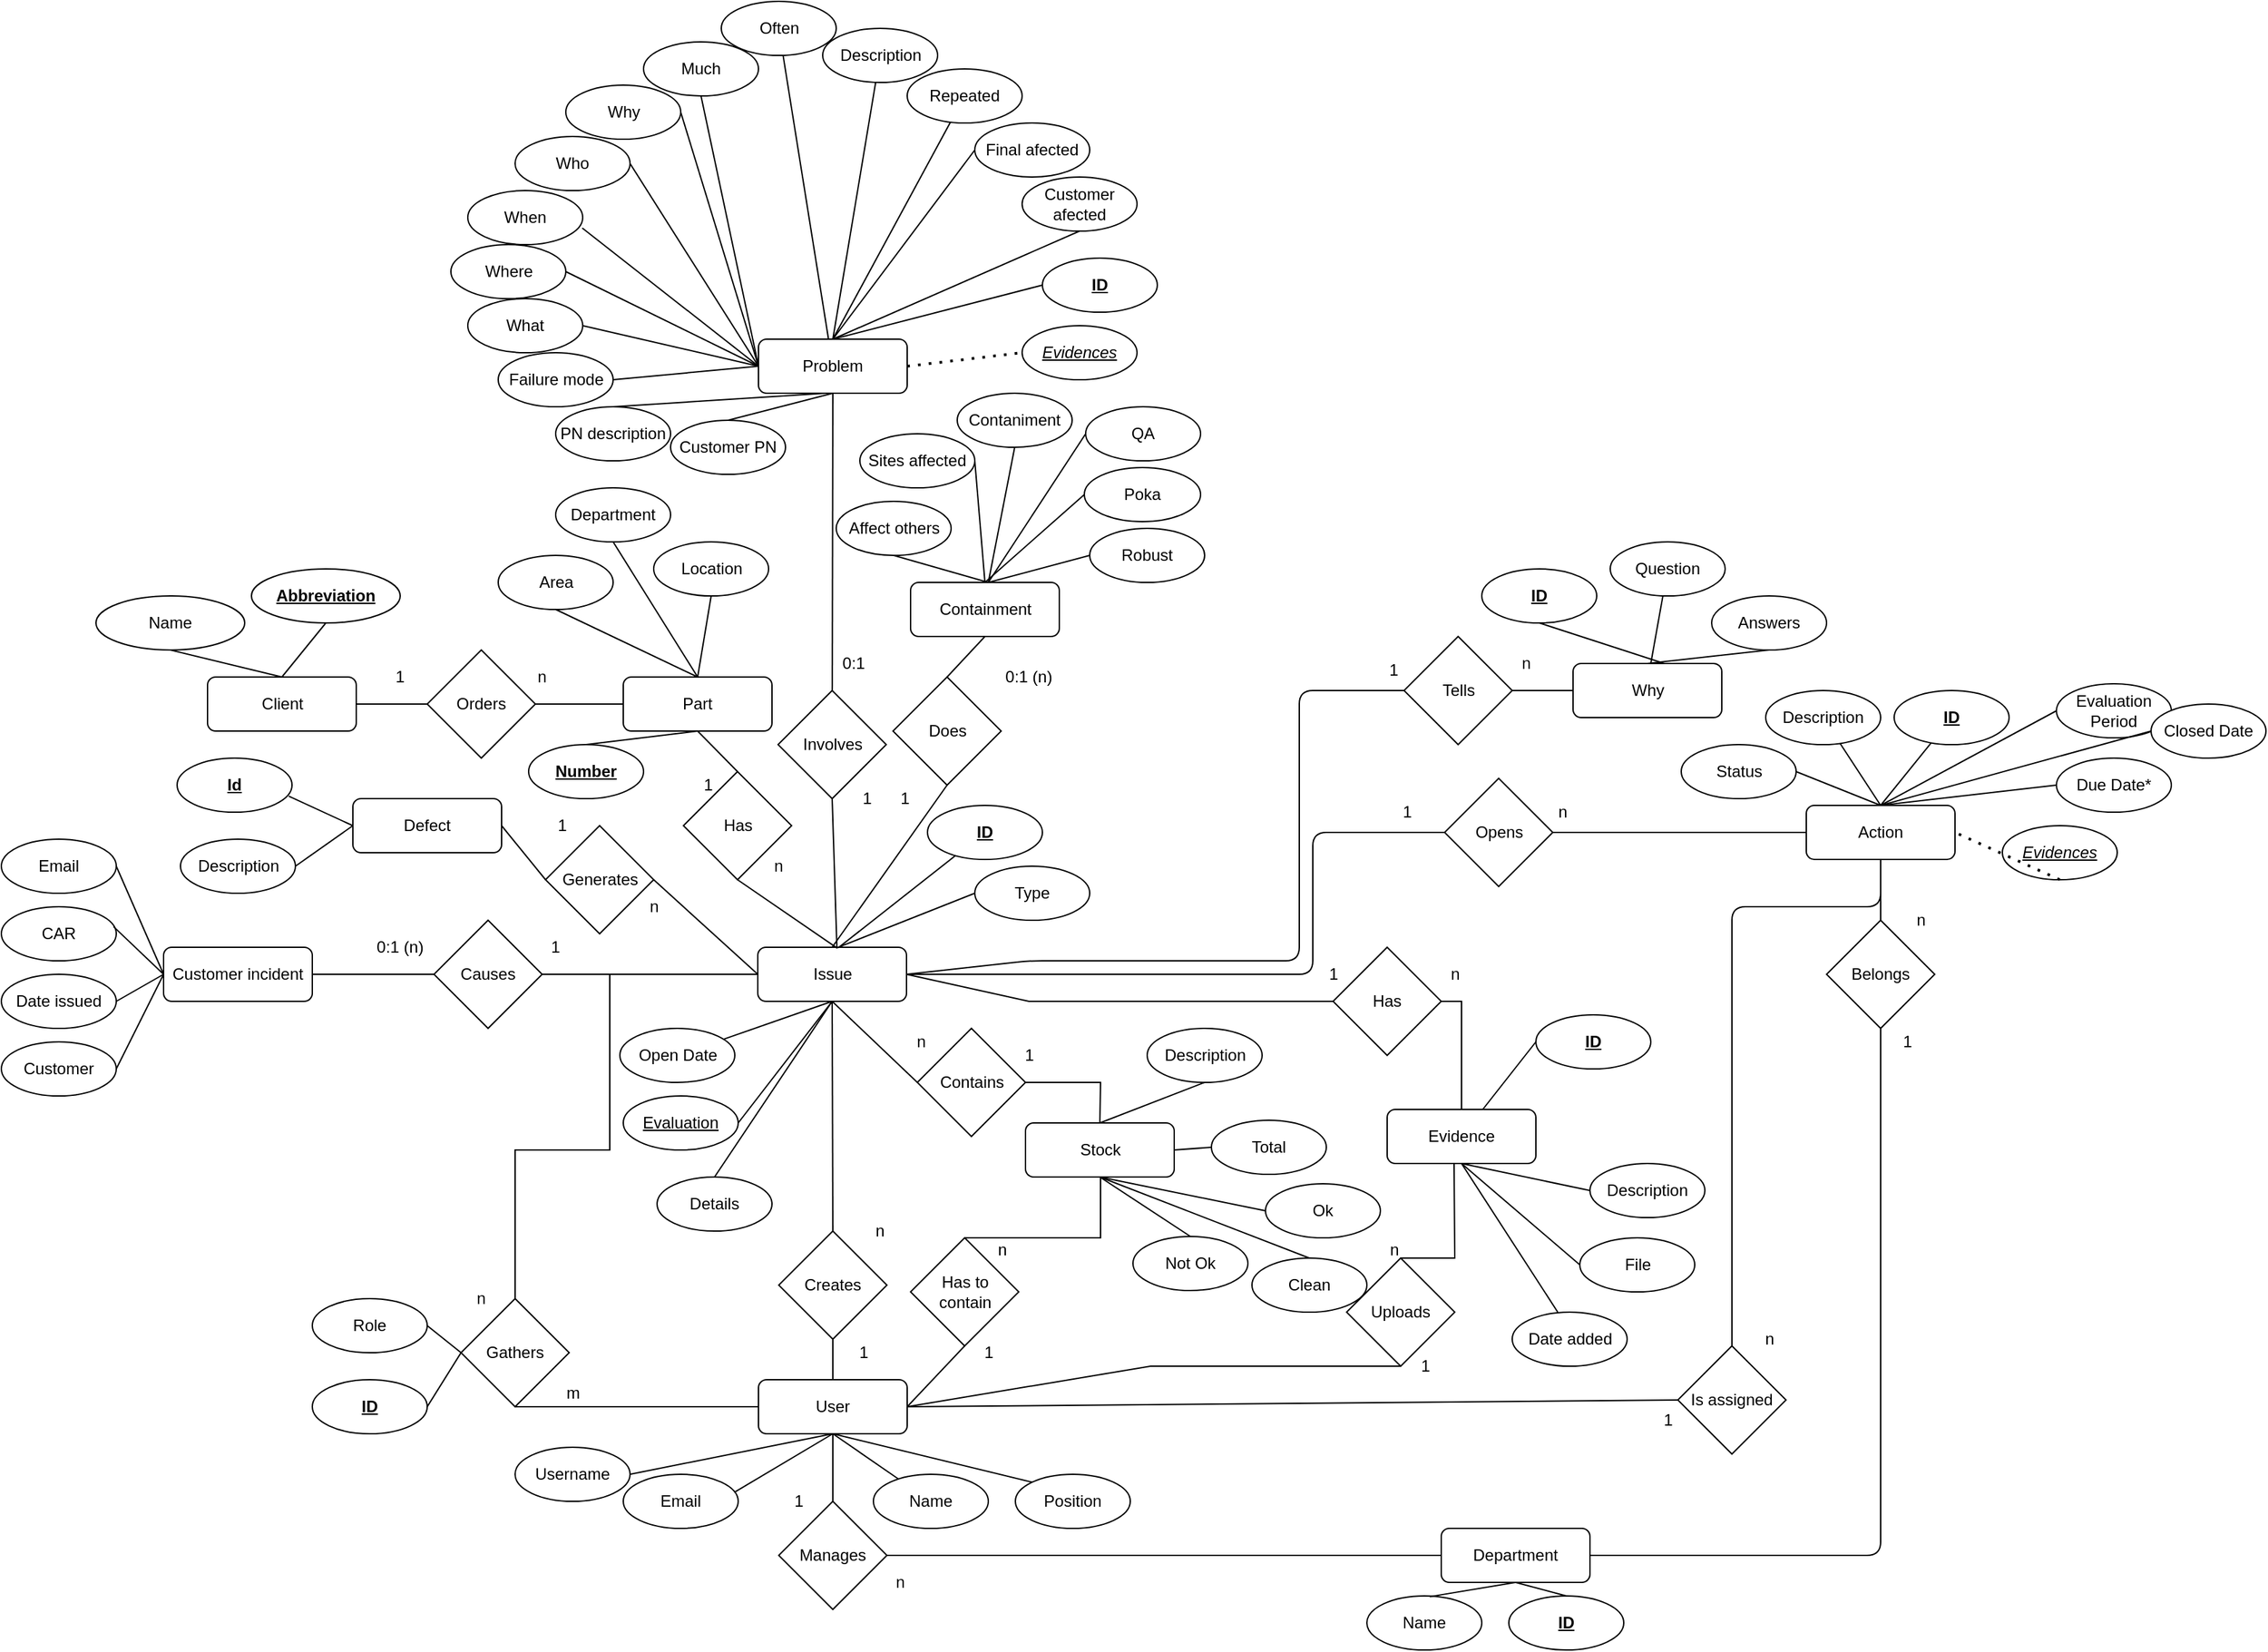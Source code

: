 <mxfile version="15.8.6" type="device"><diagram id="R2lEEEUBdFMjLlhIrx00" name="Page-1"><mxGraphModel dx="1278" dy="1679" grid="1" gridSize="10" guides="1" tooltips="1" connect="1" arrows="1" fold="1" page="1" pageScale="1" pageWidth="850" pageHeight="1100" math="0" shadow="0" extFonts="Permanent Marker^https://fonts.googleapis.com/css?family=Permanent+Marker"><root><mxCell id="0"/><mxCell id="1" parent="0"/><mxCell id="IGa8HGtgSAVm2rSOkDrB-1" value="Part" style="rounded=1;whiteSpace=wrap;html=1;" parent="1" vertex="1"><mxGeometry x="580" y="220" width="110" height="40" as="geometry"/></mxCell><mxCell id="IGa8HGtgSAVm2rSOkDrB-2" value="Client" style="rounded=1;whiteSpace=wrap;html=1;" parent="1" vertex="1"><mxGeometry x="272.5" y="220" width="110" height="40" as="geometry"/></mxCell><mxCell id="IGa8HGtgSAVm2rSOkDrB-3" value="Orders" style="rhombus;whiteSpace=wrap;html=1;" parent="1" vertex="1"><mxGeometry x="435" y="200" width="80" height="80" as="geometry"/></mxCell><mxCell id="IGa8HGtgSAVm2rSOkDrB-4" value="&lt;b&gt;&lt;u&gt;Abbreviation&lt;/u&gt;&lt;/b&gt;" style="ellipse;whiteSpace=wrap;html=1;" parent="1" vertex="1"><mxGeometry x="305" y="140" width="110" height="40" as="geometry"/></mxCell><mxCell id="IGa8HGtgSAVm2rSOkDrB-8" value="Name" style="ellipse;whiteSpace=wrap;html=1;" parent="1" vertex="1"><mxGeometry x="190" y="160" width="110" height="40" as="geometry"/></mxCell><mxCell id="IGa8HGtgSAVm2rSOkDrB-10" value="" style="endArrow=none;html=1;entryX=0.5;entryY=1;entryDx=0;entryDy=0;exitX=0.5;exitY=0;exitDx=0;exitDy=0;" parent="1" source="IGa8HGtgSAVm2rSOkDrB-2" target="IGa8HGtgSAVm2rSOkDrB-8" edge="1"><mxGeometry width="50" height="50" relative="1" as="geometry"><mxPoint x="330" y="380" as="sourcePoint"/><mxPoint x="380" y="330" as="targetPoint"/></mxGeometry></mxCell><mxCell id="IGa8HGtgSAVm2rSOkDrB-11" value="" style="endArrow=none;html=1;exitX=0.5;exitY=0;exitDx=0;exitDy=0;entryX=0.5;entryY=1;entryDx=0;entryDy=0;" parent="1" source="IGa8HGtgSAVm2rSOkDrB-2" target="IGa8HGtgSAVm2rSOkDrB-4" edge="1"><mxGeometry width="50" height="50" relative="1" as="geometry"><mxPoint x="470" y="240" as="sourcePoint"/><mxPoint x="520" y="190" as="targetPoint"/></mxGeometry></mxCell><mxCell id="IGa8HGtgSAVm2rSOkDrB-12" value="" style="endArrow=none;html=1;exitX=1;exitY=0.5;exitDx=0;exitDy=0;entryX=0;entryY=0.5;entryDx=0;entryDy=0;" parent="1" source="IGa8HGtgSAVm2rSOkDrB-2" target="IGa8HGtgSAVm2rSOkDrB-3" edge="1"><mxGeometry width="50" height="50" relative="1" as="geometry"><mxPoint x="490" y="340" as="sourcePoint"/><mxPoint x="540" y="290" as="targetPoint"/></mxGeometry></mxCell><mxCell id="IGa8HGtgSAVm2rSOkDrB-13" value="" style="endArrow=none;html=1;entryX=0;entryY=0.5;entryDx=0;entryDy=0;exitX=1;exitY=0.5;exitDx=0;exitDy=0;" parent="1" source="IGa8HGtgSAVm2rSOkDrB-3" target="IGa8HGtgSAVm2rSOkDrB-1" edge="1"><mxGeometry width="50" height="50" relative="1" as="geometry"><mxPoint x="640" y="300" as="sourcePoint"/><mxPoint x="690" y="250" as="targetPoint"/></mxGeometry></mxCell><mxCell id="IGa8HGtgSAVm2rSOkDrB-14" value="n" style="text;html=1;strokeColor=none;fillColor=none;align=center;verticalAlign=middle;whiteSpace=wrap;rounded=0;" parent="1" vertex="1"><mxGeometry x="500" y="210" width="40" height="20" as="geometry"/></mxCell><mxCell id="IGa8HGtgSAVm2rSOkDrB-15" value="1" style="text;html=1;strokeColor=none;fillColor=none;align=center;verticalAlign=middle;whiteSpace=wrap;rounded=0;" parent="1" vertex="1"><mxGeometry x="395" y="210" width="40" height="20" as="geometry"/></mxCell><mxCell id="IGa8HGtgSAVm2rSOkDrB-17" value="&lt;b&gt;&lt;u&gt;Number&lt;/u&gt;&lt;/b&gt;" style="ellipse;whiteSpace=wrap;html=1;" parent="1" vertex="1"><mxGeometry x="510" y="270" width="85" height="40" as="geometry"/></mxCell><mxCell id="IGa8HGtgSAVm2rSOkDrB-18" value="Area" style="ellipse;whiteSpace=wrap;html=1;" parent="1" vertex="1"><mxGeometry x="487.5" y="130" width="85" height="40" as="geometry"/></mxCell><mxCell id="IGa8HGtgSAVm2rSOkDrB-19" value="Department" style="ellipse;whiteSpace=wrap;html=1;" parent="1" vertex="1"><mxGeometry x="530" y="80" width="85" height="40" as="geometry"/></mxCell><mxCell id="IGa8HGtgSAVm2rSOkDrB-20" value="Location" style="ellipse;whiteSpace=wrap;html=1;" parent="1" vertex="1"><mxGeometry x="602.5" y="120" width="85" height="40" as="geometry"/></mxCell><mxCell id="IGa8HGtgSAVm2rSOkDrB-22" value="" style="endArrow=none;html=1;entryX=0.5;entryY=0;entryDx=0;entryDy=0;exitX=0.5;exitY=1;exitDx=0;exitDy=0;" parent="1" source="IGa8HGtgSAVm2rSOkDrB-1" target="IGa8HGtgSAVm2rSOkDrB-17" edge="1"><mxGeometry width="50" height="50" relative="1" as="geometry"><mxPoint x="820" y="350" as="sourcePoint"/><mxPoint x="870" y="300" as="targetPoint"/></mxGeometry></mxCell><mxCell id="IGa8HGtgSAVm2rSOkDrB-23" value="" style="endArrow=none;html=1;entryX=0.5;entryY=1;entryDx=0;entryDy=0;" parent="1" target="IGa8HGtgSAVm2rSOkDrB-18" edge="1"><mxGeometry width="50" height="50" relative="1" as="geometry"><mxPoint x="635" y="220" as="sourcePoint"/><mxPoint x="840" y="250" as="targetPoint"/></mxGeometry></mxCell><mxCell id="IGa8HGtgSAVm2rSOkDrB-24" value="" style="endArrow=none;html=1;entryX=0.5;entryY=1;entryDx=0;entryDy=0;" parent="1" target="IGa8HGtgSAVm2rSOkDrB-19" edge="1"><mxGeometry width="50" height="50" relative="1" as="geometry"><mxPoint x="635" y="220" as="sourcePoint"/><mxPoint x="880" y="230" as="targetPoint"/></mxGeometry></mxCell><mxCell id="IGa8HGtgSAVm2rSOkDrB-25" value="" style="endArrow=none;html=1;entryX=0.5;entryY=1;entryDx=0;entryDy=0;exitX=0.5;exitY=0;exitDx=0;exitDy=0;" parent="1" source="IGa8HGtgSAVm2rSOkDrB-1" target="IGa8HGtgSAVm2rSOkDrB-20" edge="1"><mxGeometry width="50" height="50" relative="1" as="geometry"><mxPoint x="830" y="270" as="sourcePoint"/><mxPoint x="880" y="220" as="targetPoint"/></mxGeometry></mxCell><mxCell id="IGa8HGtgSAVm2rSOkDrB-26" value="Has" style="rhombus;whiteSpace=wrap;html=1;" parent="1" vertex="1"><mxGeometry x="624.5" y="290" width="80" height="80" as="geometry"/></mxCell><mxCell id="IGa8HGtgSAVm2rSOkDrB-28" value="Issue" style="rounded=1;whiteSpace=wrap;html=1;" parent="1" vertex="1"><mxGeometry x="679.5" y="420" width="110" height="40" as="geometry"/></mxCell><mxCell id="IGa8HGtgSAVm2rSOkDrB-30" value="" style="endArrow=none;html=1;entryX=0.5;entryY=1;entryDx=0;entryDy=0;exitX=0.535;exitY=0.018;exitDx=0;exitDy=0;exitPerimeter=0;" parent="1" source="IGa8HGtgSAVm2rSOkDrB-28" target="IGa8HGtgSAVm2rSOkDrB-26" edge="1"><mxGeometry width="50" height="50" relative="1" as="geometry"><mxPoint x="800" y="430" as="sourcePoint"/><mxPoint x="850" y="380" as="targetPoint"/></mxGeometry></mxCell><mxCell id="IGa8HGtgSAVm2rSOkDrB-31" value="" style="endArrow=none;html=1;exitX=0.5;exitY=0;exitDx=0;exitDy=0;entryX=0.5;entryY=1;entryDx=0;entryDy=0;" parent="1" source="IGa8HGtgSAVm2rSOkDrB-26" target="IGa8HGtgSAVm2rSOkDrB-1" edge="1"><mxGeometry width="50" height="50" relative="1" as="geometry"><mxPoint x="790" y="330" as="sourcePoint"/><mxPoint x="728" y="262" as="targetPoint"/></mxGeometry></mxCell><mxCell id="IGa8HGtgSAVm2rSOkDrB-32" value="n" style="text;html=1;strokeColor=none;fillColor=none;align=center;verticalAlign=middle;whiteSpace=wrap;rounded=0;" parent="1" vertex="1"><mxGeometry x="675" y="350" width="40" height="20" as="geometry"/></mxCell><mxCell id="IGa8HGtgSAVm2rSOkDrB-33" value="1" style="text;html=1;strokeColor=none;fillColor=none;align=center;verticalAlign=middle;whiteSpace=wrap;rounded=0;" parent="1" vertex="1"><mxGeometry x="622.5" y="290" width="40" height="20" as="geometry"/></mxCell><mxCell id="IGa8HGtgSAVm2rSOkDrB-34" value="Defect" style="rounded=1;whiteSpace=wrap;html=1;" parent="1" vertex="1"><mxGeometry x="380" y="310" width="110" height="40" as="geometry"/></mxCell><mxCell id="IGa8HGtgSAVm2rSOkDrB-35" value="&lt;b&gt;&lt;u&gt;Id&lt;/u&gt;&lt;/b&gt;" style="ellipse;whiteSpace=wrap;html=1;" parent="1" vertex="1"><mxGeometry x="250" y="280" width="85" height="40" as="geometry"/></mxCell><mxCell id="IGa8HGtgSAVm2rSOkDrB-36" value="Description" style="ellipse;whiteSpace=wrap;html=1;" parent="1" vertex="1"><mxGeometry x="252.5" y="340" width="85" height="40" as="geometry"/></mxCell><mxCell id="IGa8HGtgSAVm2rSOkDrB-37" value="Generates" style="rhombus;whiteSpace=wrap;html=1;" parent="1" vertex="1"><mxGeometry x="522.5" y="330" width="80" height="80" as="geometry"/></mxCell><mxCell id="IGa8HGtgSAVm2rSOkDrB-39" value="" style="endArrow=none;html=1;entryX=0;entryY=0.5;entryDx=0;entryDy=0;exitX=1;exitY=0.5;exitDx=0;exitDy=0;" parent="1" source="IGa8HGtgSAVm2rSOkDrB-37" target="IGa8HGtgSAVm2rSOkDrB-28" edge="1"><mxGeometry width="50" height="50" relative="1" as="geometry"><mxPoint x="620" y="510" as="sourcePoint"/><mxPoint x="670" y="460" as="targetPoint"/></mxGeometry></mxCell><mxCell id="IGa8HGtgSAVm2rSOkDrB-40" value="" style="endArrow=none;html=1;exitX=1;exitY=0.5;exitDx=0;exitDy=0;entryX=0;entryY=0.5;entryDx=0;entryDy=0;" parent="1" source="IGa8HGtgSAVm2rSOkDrB-34" target="IGa8HGtgSAVm2rSOkDrB-37" edge="1"><mxGeometry width="50" height="50" relative="1" as="geometry"><mxPoint x="470" y="520" as="sourcePoint"/><mxPoint x="520" y="470" as="targetPoint"/></mxGeometry></mxCell><mxCell id="IGa8HGtgSAVm2rSOkDrB-41" value="" style="endArrow=none;html=1;entryX=0.972;entryY=0.705;entryDx=0;entryDy=0;exitX=0;exitY=0.5;exitDx=0;exitDy=0;entryPerimeter=0;" parent="1" source="IGa8HGtgSAVm2rSOkDrB-34" target="IGa8HGtgSAVm2rSOkDrB-35" edge="1"><mxGeometry width="50" height="50" relative="1" as="geometry"><mxPoint x="280" y="460" as="sourcePoint"/><mxPoint x="330" y="410" as="targetPoint"/></mxGeometry></mxCell><mxCell id="IGa8HGtgSAVm2rSOkDrB-42" value="" style="endArrow=none;html=1;entryX=1;entryY=0.5;entryDx=0;entryDy=0;exitX=0;exitY=0.5;exitDx=0;exitDy=0;" parent="1" source="IGa8HGtgSAVm2rSOkDrB-34" target="IGa8HGtgSAVm2rSOkDrB-36" edge="1"><mxGeometry width="50" height="50" relative="1" as="geometry"><mxPoint x="400" y="330" as="sourcePoint"/><mxPoint x="560" y="380" as="targetPoint"/></mxGeometry></mxCell><mxCell id="IGa8HGtgSAVm2rSOkDrB-43" value="User" style="rounded=1;whiteSpace=wrap;html=1;" parent="1" vertex="1"><mxGeometry x="680" y="740" width="110" height="40" as="geometry"/></mxCell><mxCell id="IGa8HGtgSAVm2rSOkDrB-44" value="Creates" style="rhombus;whiteSpace=wrap;html=1;" parent="1" vertex="1"><mxGeometry x="695" y="630" width="80" height="80" as="geometry"/></mxCell><mxCell id="IGa8HGtgSAVm2rSOkDrB-45" value="" style="endArrow=none;html=1;entryX=0.5;entryY=1;entryDx=0;entryDy=0;exitX=0.5;exitY=0;exitDx=0;exitDy=0;" parent="1" source="IGa8HGtgSAVm2rSOkDrB-43" target="IGa8HGtgSAVm2rSOkDrB-44" edge="1"><mxGeometry width="50" height="50" relative="1" as="geometry"><mxPoint x="690" y="720" as="sourcePoint"/><mxPoint x="740" y="670" as="targetPoint"/></mxGeometry></mxCell><mxCell id="IGa8HGtgSAVm2rSOkDrB-46" value="" style="endArrow=none;html=1;entryX=0.5;entryY=1;entryDx=0;entryDy=0;exitX=0.5;exitY=0;exitDx=0;exitDy=0;" parent="1" source="IGa8HGtgSAVm2rSOkDrB-44" target="IGa8HGtgSAVm2rSOkDrB-28" edge="1"><mxGeometry width="50" height="50" relative="1" as="geometry"><mxPoint x="850" y="540" as="sourcePoint"/><mxPoint x="900" y="490" as="targetPoint"/></mxGeometry></mxCell><mxCell id="IGa8HGtgSAVm2rSOkDrB-47" value="1" style="text;html=1;strokeColor=none;fillColor=none;align=center;verticalAlign=middle;whiteSpace=wrap;rounded=0;" parent="1" vertex="1"><mxGeometry x="515" y="320" width="40" height="20" as="geometry"/></mxCell><mxCell id="IGa8HGtgSAVm2rSOkDrB-48" value="n" style="text;html=1;strokeColor=none;fillColor=none;align=center;verticalAlign=middle;whiteSpace=wrap;rounded=0;" parent="1" vertex="1"><mxGeometry x="582.5" y="380" width="40" height="20" as="geometry"/></mxCell><mxCell id="IGa8HGtgSAVm2rSOkDrB-49" value="n" style="text;html=1;strokeColor=none;fillColor=none;align=center;verticalAlign=middle;whiteSpace=wrap;rounded=0;" parent="1" vertex="1"><mxGeometry x="749.5" y="620" width="40" height="20" as="geometry"/></mxCell><mxCell id="IGa8HGtgSAVm2rSOkDrB-50" value="1" style="text;html=1;strokeColor=none;fillColor=none;align=center;verticalAlign=middle;whiteSpace=wrap;rounded=0;" parent="1" vertex="1"><mxGeometry x="737.5" y="710" width="40" height="20" as="geometry"/></mxCell><mxCell id="IGa8HGtgSAVm2rSOkDrB-51" value="Username" style="ellipse;whiteSpace=wrap;html=1;" parent="1" vertex="1"><mxGeometry x="500" y="790" width="85" height="40" as="geometry"/></mxCell><mxCell id="IGa8HGtgSAVm2rSOkDrB-52" value="Name" style="ellipse;whiteSpace=wrap;html=1;" parent="1" vertex="1"><mxGeometry x="765" y="810" width="85" height="40" as="geometry"/></mxCell><mxCell id="IGa8HGtgSAVm2rSOkDrB-53" value="Email" style="ellipse;whiteSpace=wrap;html=1;" parent="1" vertex="1"><mxGeometry x="580" y="810" width="85" height="40" as="geometry"/></mxCell><mxCell id="IGa8HGtgSAVm2rSOkDrB-54" value="Position" style="ellipse;whiteSpace=wrap;html=1;" parent="1" vertex="1"><mxGeometry x="870" y="810" width="85" height="40" as="geometry"/></mxCell><mxCell id="IGa8HGtgSAVm2rSOkDrB-55" value="" style="endArrow=none;html=1;exitX=0;exitY=0;exitDx=0;exitDy=0;entryX=0.5;entryY=1;entryDx=0;entryDy=0;" parent="1" source="IGa8HGtgSAVm2rSOkDrB-54" target="IGa8HGtgSAVm2rSOkDrB-43" edge="1"><mxGeometry width="50" height="50" relative="1" as="geometry"><mxPoint x="860" y="670" as="sourcePoint"/><mxPoint x="735" y="640" as="targetPoint"/></mxGeometry></mxCell><mxCell id="IGa8HGtgSAVm2rSOkDrB-56" value="" style="endArrow=none;html=1;exitX=1;exitY=0.5;exitDx=0;exitDy=0;entryX=0.5;entryY=1;entryDx=0;entryDy=0;" parent="1" source="IGa8HGtgSAVm2rSOkDrB-51" target="IGa8HGtgSAVm2rSOkDrB-43" edge="1"><mxGeometry width="50" height="50" relative="1" as="geometry"><mxPoint x="620" y="580" as="sourcePoint"/><mxPoint x="735" y="640" as="targetPoint"/></mxGeometry></mxCell><mxCell id="IGa8HGtgSAVm2rSOkDrB-57" value="" style="endArrow=none;html=1;entryX=0.5;entryY=1;entryDx=0;entryDy=0;" parent="1" source="IGa8HGtgSAVm2rSOkDrB-52" target="IGa8HGtgSAVm2rSOkDrB-43" edge="1"><mxGeometry width="50" height="50" relative="1" as="geometry"><mxPoint x="700" y="790" as="sourcePoint"/><mxPoint x="730" y="650" as="targetPoint"/></mxGeometry></mxCell><mxCell id="IGa8HGtgSAVm2rSOkDrB-58" value="" style="endArrow=none;html=1;exitX=0.967;exitY=0.333;exitDx=0;exitDy=0;entryX=0.5;entryY=1;entryDx=0;entryDy=0;exitPerimeter=0;" parent="1" source="IGa8HGtgSAVm2rSOkDrB-53" target="IGa8HGtgSAVm2rSOkDrB-43" edge="1"><mxGeometry width="50" height="50" relative="1" as="geometry"><mxPoint x="740" y="800" as="sourcePoint"/><mxPoint x="730" y="640" as="targetPoint"/></mxGeometry></mxCell><mxCell id="IGa8HGtgSAVm2rSOkDrB-62" value="Opens" style="rhombus;whiteSpace=wrap;html=1;" parent="1" vertex="1"><mxGeometry x="1187.5" y="295" width="80" height="80" as="geometry"/></mxCell><mxCell id="IGa8HGtgSAVm2rSOkDrB-64" value="Action" style="rounded=1;whiteSpace=wrap;html=1;" parent="1" vertex="1"><mxGeometry x="1455" y="315" width="110" height="40" as="geometry"/></mxCell><mxCell id="IGa8HGtgSAVm2rSOkDrB-65" value="" style="endArrow=none;html=1;entryX=0;entryY=0.5;entryDx=0;entryDy=0;exitX=1;exitY=0.5;exitDx=0;exitDy=0;" parent="1" source="IGa8HGtgSAVm2rSOkDrB-28" target="IGa8HGtgSAVm2rSOkDrB-62" edge="1"><mxGeometry width="50" height="50" relative="1" as="geometry"><mxPoint x="840" y="530" as="sourcePoint"/><mxPoint x="890" y="480" as="targetPoint"/><Array as="points"><mxPoint x="860" y="440"/><mxPoint x="1090" y="440"/><mxPoint x="1090" y="335"/></Array></mxGeometry></mxCell><mxCell id="IGa8HGtgSAVm2rSOkDrB-66" value="" style="endArrow=none;html=1;entryX=0;entryY=0.5;entryDx=0;entryDy=0;exitX=1;exitY=0.5;exitDx=0;exitDy=0;" parent="1" source="IGa8HGtgSAVm2rSOkDrB-62" target="IGa8HGtgSAVm2rSOkDrB-64" edge="1"><mxGeometry width="50" height="50" relative="1" as="geometry"><mxPoint x="1062.5" y="475" as="sourcePoint"/><mxPoint x="1112.5" y="425" as="targetPoint"/></mxGeometry></mxCell><mxCell id="IGa8HGtgSAVm2rSOkDrB-67" value="n" style="text;html=1;strokeColor=none;fillColor=none;align=center;verticalAlign=middle;whiteSpace=wrap;rounded=0;" parent="1" vertex="1"><mxGeometry x="1255" y="310" width="40" height="20" as="geometry"/></mxCell><mxCell id="IGa8HGtgSAVm2rSOkDrB-68" value="1" style="text;html=1;strokeColor=none;fillColor=none;align=center;verticalAlign=middle;whiteSpace=wrap;rounded=0;" parent="1" vertex="1"><mxGeometry x="1140" y="310" width="40" height="20" as="geometry"/></mxCell><mxCell id="IGa8HGtgSAVm2rSOkDrB-69" value="Is assigned" style="rhombus;whiteSpace=wrap;html=1;" parent="1" vertex="1"><mxGeometry x="1360" y="715" width="80" height="80" as="geometry"/></mxCell><mxCell id="IGa8HGtgSAVm2rSOkDrB-70" value="" style="endArrow=none;html=1;entryX=0.5;entryY=1;entryDx=0;entryDy=0;exitX=0.5;exitY=0;exitDx=0;exitDy=0;" parent="1" source="IGa8HGtgSAVm2rSOkDrB-69" target="IGa8HGtgSAVm2rSOkDrB-64" edge="1"><mxGeometry width="50" height="50" relative="1" as="geometry"><mxPoint x="1040" y="580" as="sourcePoint"/><mxPoint x="1090" y="530" as="targetPoint"/><Array as="points"><mxPoint x="1400" y="390"/><mxPoint x="1510" y="390"/></Array></mxGeometry></mxCell><mxCell id="IGa8HGtgSAVm2rSOkDrB-71" value="" style="endArrow=none;html=1;exitX=1;exitY=0.5;exitDx=0;exitDy=0;entryX=0;entryY=0.5;entryDx=0;entryDy=0;" parent="1" source="IGa8HGtgSAVm2rSOkDrB-43" target="IGa8HGtgSAVm2rSOkDrB-69" edge="1"><mxGeometry width="50" height="50" relative="1" as="geometry"><mxPoint x="890" y="650" as="sourcePoint"/><mxPoint x="940" y="600" as="targetPoint"/></mxGeometry></mxCell><mxCell id="IGa8HGtgSAVm2rSOkDrB-73" value="Belongs" style="rhombus;whiteSpace=wrap;html=1;" parent="1" vertex="1"><mxGeometry x="1470" y="400" width="80" height="80" as="geometry"/></mxCell><mxCell id="IGa8HGtgSAVm2rSOkDrB-74" value="n" style="text;html=1;strokeColor=none;fillColor=none;align=center;verticalAlign=middle;whiteSpace=wrap;rounded=0;" parent="1" vertex="1"><mxGeometry x="1407.5" y="700" width="40" height="20" as="geometry"/></mxCell><mxCell id="IGa8HGtgSAVm2rSOkDrB-75" value="1" style="text;html=1;strokeColor=none;fillColor=none;align=center;verticalAlign=middle;whiteSpace=wrap;rounded=0;" parent="1" vertex="1"><mxGeometry x="1332.5" y="760" width="40" height="20" as="geometry"/></mxCell><mxCell id="IGa8HGtgSAVm2rSOkDrB-77" value="Department" style="rounded=1;whiteSpace=wrap;html=1;" parent="1" vertex="1"><mxGeometry x="1185" y="850" width="110" height="40" as="geometry"/></mxCell><mxCell id="IGa8HGtgSAVm2rSOkDrB-78" value="" style="endArrow=none;html=1;entryX=0.5;entryY=0;entryDx=0;entryDy=0;" parent="1" source="IGa8HGtgSAVm2rSOkDrB-64" target="IGa8HGtgSAVm2rSOkDrB-73" edge="1"><mxGeometry width="50" height="50" relative="1" as="geometry"><mxPoint x="1252.5" y="495" as="sourcePoint"/><mxPoint x="1512.5" y="385" as="targetPoint"/></mxGeometry></mxCell><mxCell id="IGa8HGtgSAVm2rSOkDrB-79" value="Manages" style="rhombus;whiteSpace=wrap;html=1;" parent="1" vertex="1"><mxGeometry x="695" y="830" width="80" height="80" as="geometry"/></mxCell><mxCell id="IGa8HGtgSAVm2rSOkDrB-81" value="" style="endArrow=none;html=1;entryX=0.5;entryY=1;entryDx=0;entryDy=0;exitX=0.5;exitY=0;exitDx=0;exitDy=0;" parent="1" source="IGa8HGtgSAVm2rSOkDrB-79" target="IGa8HGtgSAVm2rSOkDrB-43" edge="1"><mxGeometry width="50" height="50" relative="1" as="geometry"><mxPoint x="770" y="740" as="sourcePoint"/><mxPoint x="820" y="690" as="targetPoint"/></mxGeometry></mxCell><mxCell id="IGa8HGtgSAVm2rSOkDrB-82" value="" style="endArrow=none;html=1;entryX=0.5;entryY=1;entryDx=0;entryDy=0;" parent="1" source="IGa8HGtgSAVm2rSOkDrB-77" target="IGa8HGtgSAVm2rSOkDrB-73" edge="1"><mxGeometry width="50" height="50" relative="1" as="geometry"><mxPoint x="1200" y="620" as="sourcePoint"/><mxPoint x="1250" y="570" as="targetPoint"/><Array as="points"><mxPoint x="1510" y="870"/></Array></mxGeometry></mxCell><mxCell id="IGa8HGtgSAVm2rSOkDrB-83" value="" style="endArrow=none;html=1;exitX=1;exitY=0.5;exitDx=0;exitDy=0;entryX=0;entryY=0.5;entryDx=0;entryDy=0;" parent="1" source="IGa8HGtgSAVm2rSOkDrB-79" target="IGa8HGtgSAVm2rSOkDrB-77" edge="1"><mxGeometry width="50" height="50" relative="1" as="geometry"><mxPoint x="870" y="760" as="sourcePoint"/><mxPoint x="920" y="710" as="targetPoint"/></mxGeometry></mxCell><mxCell id="IGa8HGtgSAVm2rSOkDrB-84" value="n" style="text;html=1;strokeColor=none;fillColor=none;align=center;verticalAlign=middle;whiteSpace=wrap;rounded=0;" parent="1" vertex="1"><mxGeometry x="765" y="880" width="40" height="20" as="geometry"/></mxCell><mxCell id="IGa8HGtgSAVm2rSOkDrB-85" value="1" style="text;html=1;strokeColor=none;fillColor=none;align=center;verticalAlign=middle;whiteSpace=wrap;rounded=0;" parent="1" vertex="1"><mxGeometry x="690" y="820" width="40" height="20" as="geometry"/></mxCell><mxCell id="IGa8HGtgSAVm2rSOkDrB-87" value="1" style="text;html=1;strokeColor=none;fillColor=none;align=center;verticalAlign=middle;whiteSpace=wrap;rounded=0;" parent="1" vertex="1"><mxGeometry x="1510" y="480" width="40" height="20" as="geometry"/></mxCell><mxCell id="IGa8HGtgSAVm2rSOkDrB-88" value="n" style="text;html=1;strokeColor=none;fillColor=none;align=center;verticalAlign=middle;whiteSpace=wrap;rounded=0;" parent="1" vertex="1"><mxGeometry x="1520" y="390" width="40" height="20" as="geometry"/></mxCell><mxCell id="IGa8HGtgSAVm2rSOkDrB-89" value="Evaluation Period" style="ellipse;whiteSpace=wrap;html=1;" parent="1" vertex="1"><mxGeometry x="1640" y="225" width="85" height="40" as="geometry"/></mxCell><mxCell id="IGa8HGtgSAVm2rSOkDrB-90" value="Due Date*" style="ellipse;whiteSpace=wrap;html=1;" parent="1" vertex="1"><mxGeometry x="1640" y="280" width="85" height="40" as="geometry"/></mxCell><mxCell id="IGa8HGtgSAVm2rSOkDrB-91" value="Status" style="ellipse;whiteSpace=wrap;html=1;" parent="1" vertex="1"><mxGeometry x="1362.5" y="270" width="85" height="40" as="geometry"/></mxCell><mxCell id="IGa8HGtgSAVm2rSOkDrB-92" value="Description" style="ellipse;whiteSpace=wrap;html=1;" parent="1" vertex="1"><mxGeometry x="1425" y="230" width="85" height="40" as="geometry"/></mxCell><mxCell id="IGa8HGtgSAVm2rSOkDrB-93" value="Closed Date" style="ellipse;whiteSpace=wrap;html=1;" parent="1" vertex="1"><mxGeometry x="1710" y="240" width="85" height="40" as="geometry"/></mxCell><mxCell id="IGa8HGtgSAVm2rSOkDrB-94" value="" style="endArrow=none;html=1;entryX=0;entryY=0.5;entryDx=0;entryDy=0;exitX=0.5;exitY=0;exitDx=0;exitDy=0;" parent="1" source="IGa8HGtgSAVm2rSOkDrB-64" target="IGa8HGtgSAVm2rSOkDrB-89" edge="1"><mxGeometry width="50" height="50" relative="1" as="geometry"><mxPoint x="1162.5" y="355" as="sourcePoint"/><mxPoint x="1212.5" y="305" as="targetPoint"/></mxGeometry></mxCell><mxCell id="IGa8HGtgSAVm2rSOkDrB-95" value="" style="endArrow=none;html=1;entryX=0;entryY=0.5;entryDx=0;entryDy=0;exitX=0.5;exitY=0;exitDx=0;exitDy=0;" parent="1" source="IGa8HGtgSAVm2rSOkDrB-64" target="IGa8HGtgSAVm2rSOkDrB-90" edge="1"><mxGeometry width="50" height="50" relative="1" as="geometry"><mxPoint x="1142.5" y="315" as="sourcePoint"/><mxPoint x="1192.5" y="265" as="targetPoint"/></mxGeometry></mxCell><mxCell id="IGa8HGtgSAVm2rSOkDrB-96" value="" style="endArrow=none;html=1;entryX=1;entryY=0.5;entryDx=0;entryDy=0;exitX=0.5;exitY=0;exitDx=0;exitDy=0;" parent="1" source="IGa8HGtgSAVm2rSOkDrB-64" target="IGa8HGtgSAVm2rSOkDrB-91" edge="1"><mxGeometry width="50" height="50" relative="1" as="geometry"><mxPoint x="1152.5" y="365" as="sourcePoint"/><mxPoint x="1182.5" y="275" as="targetPoint"/></mxGeometry></mxCell><mxCell id="IGa8HGtgSAVm2rSOkDrB-97" value="" style="endArrow=none;html=1;exitX=0.5;exitY=0;exitDx=0;exitDy=0;" parent="1" source="IGa8HGtgSAVm2rSOkDrB-64" target="IGa8HGtgSAVm2rSOkDrB-92" edge="1"><mxGeometry width="50" height="50" relative="1" as="geometry"><mxPoint x="1142.5" y="325" as="sourcePoint"/><mxPoint x="1192.5" y="275" as="targetPoint"/></mxGeometry></mxCell><mxCell id="IGa8HGtgSAVm2rSOkDrB-98" value="" style="endArrow=none;html=1;entryX=0;entryY=0.5;entryDx=0;entryDy=0;exitX=0.5;exitY=0;exitDx=0;exitDy=0;" parent="1" source="IGa8HGtgSAVm2rSOkDrB-64" target="IGa8HGtgSAVm2rSOkDrB-93" edge="1"><mxGeometry width="50" height="50" relative="1" as="geometry"><mxPoint x="1162.5" y="295" as="sourcePoint"/><mxPoint x="1212.5" y="245" as="targetPoint"/></mxGeometry></mxCell><mxCell id="IGa8HGtgSAVm2rSOkDrB-99" value="&lt;b&gt;&lt;u&gt;ID&lt;/u&gt;&lt;/b&gt;" style="ellipse;whiteSpace=wrap;html=1;" parent="1" vertex="1"><mxGeometry x="805" y="315" width="85" height="40" as="geometry"/></mxCell><mxCell id="IGa8HGtgSAVm2rSOkDrB-100" value="" style="endArrow=none;html=1;exitX=0.541;exitY=0.01;exitDx=0;exitDy=0;exitPerimeter=0;" parent="1" source="IGa8HGtgSAVm2rSOkDrB-28" target="IGa8HGtgSAVm2rSOkDrB-99" edge="1"><mxGeometry width="50" height="50" relative="1" as="geometry"><mxPoint x="790" y="500" as="sourcePoint"/><mxPoint x="840" y="450" as="targetPoint"/></mxGeometry></mxCell><mxCell id="IGa8HGtgSAVm2rSOkDrB-101" value="Open Date" style="ellipse;whiteSpace=wrap;html=1;" parent="1" vertex="1"><mxGeometry x="577.5" y="480" width="85" height="40" as="geometry"/></mxCell><mxCell id="IGa8HGtgSAVm2rSOkDrB-102" value="" style="endArrow=none;html=1;exitX=0.5;exitY=1;exitDx=0;exitDy=0;" parent="1" source="IGa8HGtgSAVm2rSOkDrB-28" target="IGa8HGtgSAVm2rSOkDrB-101" edge="1"><mxGeometry width="50" height="50" relative="1" as="geometry"><mxPoint x="730" y="420" as="sourcePoint"/><mxPoint x="710" y="470" as="targetPoint"/></mxGeometry></mxCell><mxCell id="IGa8HGtgSAVm2rSOkDrB-103" value="&lt;u&gt;&lt;b&gt;ID&lt;/b&gt;&lt;/u&gt;" style="ellipse;whiteSpace=wrap;html=1;" parent="1" vertex="1"><mxGeometry x="1520" y="230" width="85" height="40" as="geometry"/></mxCell><mxCell id="IGa8HGtgSAVm2rSOkDrB-104" value="" style="endArrow=none;html=1;entryX=0.5;entryY=0;entryDx=0;entryDy=0;" parent="1" source="IGa8HGtgSAVm2rSOkDrB-103" target="IGa8HGtgSAVm2rSOkDrB-64" edge="1"><mxGeometry width="50" height="50" relative="1" as="geometry"><mxPoint x="1132.5" y="245" as="sourcePoint"/><mxPoint x="1182.5" y="195" as="targetPoint"/></mxGeometry></mxCell><mxCell id="IGa8HGtgSAVm2rSOkDrB-105" value="&lt;b&gt;&lt;u&gt;ID&lt;/u&gt;&lt;/b&gt;" style="ellipse;whiteSpace=wrap;html=1;" parent="1" vertex="1"><mxGeometry x="1235" y="900" width="85" height="40" as="geometry"/></mxCell><mxCell id="IGa8HGtgSAVm2rSOkDrB-106" value="" style="endArrow=none;html=1;entryX=0.5;entryY=0;entryDx=0;entryDy=0;exitX=0.5;exitY=1;exitDx=0;exitDy=0;" parent="1" source="IGa8HGtgSAVm2rSOkDrB-77" target="IGa8HGtgSAVm2rSOkDrB-105" edge="1"><mxGeometry width="50" height="50" relative="1" as="geometry"><mxPoint x="1232.5" y="850" as="sourcePoint"/><mxPoint x="1332.5" y="950" as="targetPoint"/></mxGeometry></mxCell><mxCell id="IGa8HGtgSAVm2rSOkDrB-108" value="Name" style="ellipse;whiteSpace=wrap;html=1;" parent="1" vertex="1"><mxGeometry x="1130" y="900" width="85" height="40" as="geometry"/></mxCell><mxCell id="IGa8HGtgSAVm2rSOkDrB-110" value="" style="endArrow=none;html=1;entryX=0.547;entryY=0.014;entryDx=0;entryDy=0;exitX=0.5;exitY=1;exitDx=0;exitDy=0;entryPerimeter=0;" parent="1" source="IGa8HGtgSAVm2rSOkDrB-77" target="IGa8HGtgSAVm2rSOkDrB-108" edge="1"><mxGeometry width="50" height="50" relative="1" as="geometry"><mxPoint x="1232.5" y="850" as="sourcePoint"/><mxPoint x="1252.5" y="930" as="targetPoint"/></mxGeometry></mxCell><mxCell id="TTm92brm_N43B7JvOWyt-1" value="Details" style="ellipse;whiteSpace=wrap;html=1;" parent="1" vertex="1"><mxGeometry x="605" y="590" width="85" height="40" as="geometry"/></mxCell><mxCell id="TTm92brm_N43B7JvOWyt-2" value="" style="endArrow=none;html=1;rounded=0;entryX=0.5;entryY=1;entryDx=0;entryDy=0;exitX=0.5;exitY=0;exitDx=0;exitDy=0;" parent="1" source="TTm92brm_N43B7JvOWyt-1" target="IGa8HGtgSAVm2rSOkDrB-28" edge="1"><mxGeometry width="50" height="50" relative="1" as="geometry"><mxPoint x="770" y="540" as="sourcePoint"/><mxPoint x="820" y="490" as="targetPoint"/></mxGeometry></mxCell><mxCell id="TTm92brm_N43B7JvOWyt-6" value="&lt;u&gt;Evaluation&lt;/u&gt;" style="ellipse;whiteSpace=wrap;html=1;" parent="1" vertex="1"><mxGeometry x="580" y="530" width="85" height="40" as="geometry"/></mxCell><mxCell id="TTm92brm_N43B7JvOWyt-7" value="" style="endArrow=none;html=1;rounded=0;entryX=1;entryY=0.5;entryDx=0;entryDy=0;exitX=0.5;exitY=1;exitDx=0;exitDy=0;" parent="1" source="IGa8HGtgSAVm2rSOkDrB-28" target="TTm92brm_N43B7JvOWyt-6" edge="1"><mxGeometry width="50" height="50" relative="1" as="geometry"><mxPoint x="650" y="430" as="sourcePoint"/><mxPoint x="700" y="380" as="targetPoint"/></mxGeometry></mxCell><mxCell id="eIdP8xuoa3tn5jX9iDh4-2" value="Type" style="ellipse;whiteSpace=wrap;html=1;" parent="1" vertex="1"><mxGeometry x="840" y="360" width="85" height="40" as="geometry"/></mxCell><mxCell id="Gz6Br4ZmWFuuv30pyjSA-1" value="" style="endArrow=none;html=1;rounded=0;entryX=0;entryY=0.5;entryDx=0;entryDy=0;exitX=0.534;exitY=0.008;exitDx=0;exitDy=0;exitPerimeter=0;" parent="1" source="IGa8HGtgSAVm2rSOkDrB-28" target="eIdP8xuoa3tn5jX9iDh4-2" edge="1"><mxGeometry width="50" height="50" relative="1" as="geometry"><mxPoint x="730" y="420" as="sourcePoint"/><mxPoint x="780" y="470" as="targetPoint"/></mxGeometry></mxCell><mxCell id="Gz6Br4ZmWFuuv30pyjSA-2" value="Gathers" style="rhombus;whiteSpace=wrap;html=1;" parent="1" vertex="1"><mxGeometry x="460" y="680" width="80" height="80" as="geometry"/></mxCell><mxCell id="Gz6Br4ZmWFuuv30pyjSA-3" value="" style="endArrow=none;html=1;rounded=0;entryX=0;entryY=0.5;entryDx=0;entryDy=0;exitX=0.5;exitY=0;exitDx=0;exitDy=0;" parent="1" source="Gz6Br4ZmWFuuv30pyjSA-2" target="IGa8HGtgSAVm2rSOkDrB-28" edge="1"><mxGeometry width="50" height="50" relative="1" as="geometry"><mxPoint x="620" y="560" as="sourcePoint"/><mxPoint x="670" y="510" as="targetPoint"/><Array as="points"><mxPoint x="500" y="570"/><mxPoint x="570" y="570"/><mxPoint x="570" y="480"/><mxPoint x="570" y="440"/></Array></mxGeometry></mxCell><mxCell id="Gz6Br4ZmWFuuv30pyjSA-4" value="" style="endArrow=none;html=1;rounded=0;exitX=0.5;exitY=1;exitDx=0;exitDy=0;entryX=0;entryY=0.5;entryDx=0;entryDy=0;" parent="1" source="Gz6Br4ZmWFuuv30pyjSA-2" target="IGa8HGtgSAVm2rSOkDrB-43" edge="1"><mxGeometry width="50" height="50" relative="1" as="geometry"><mxPoint x="630" y="600" as="sourcePoint"/><mxPoint x="680" y="550" as="targetPoint"/></mxGeometry></mxCell><mxCell id="Gz6Br4ZmWFuuv30pyjSA-5" value="n" style="text;html=1;strokeColor=none;fillColor=none;align=center;verticalAlign=middle;whiteSpace=wrap;rounded=0;" parent="1" vertex="1"><mxGeometry x="455" y="670" width="40" height="20" as="geometry"/></mxCell><mxCell id="Gz6Br4ZmWFuuv30pyjSA-6" value="m" style="text;html=1;strokeColor=none;fillColor=none;align=center;verticalAlign=middle;whiteSpace=wrap;rounded=0;" parent="1" vertex="1"><mxGeometry x="522.5" y="740" width="40" height="20" as="geometry"/></mxCell><mxCell id="Gz6Br4ZmWFuuv30pyjSA-7" value="Role" style="ellipse;whiteSpace=wrap;html=1;" parent="1" vertex="1"><mxGeometry x="350" y="680" width="85" height="40" as="geometry"/></mxCell><mxCell id="Gz6Br4ZmWFuuv30pyjSA-8" value="" style="endArrow=none;html=1;rounded=0;entryX=0;entryY=0.5;entryDx=0;entryDy=0;exitX=1;exitY=0.5;exitDx=0;exitDy=0;" parent="1" source="Gz6Br4ZmWFuuv30pyjSA-7" target="Gz6Br4ZmWFuuv30pyjSA-2" edge="1"><mxGeometry width="50" height="50" relative="1" as="geometry"><mxPoint x="470" y="650" as="sourcePoint"/><mxPoint x="520" y="600" as="targetPoint"/></mxGeometry></mxCell><mxCell id="Gz6Br4ZmWFuuv30pyjSA-9" value="&lt;b&gt;&lt;u&gt;ID&lt;/u&gt;&lt;/b&gt;" style="ellipse;whiteSpace=wrap;html=1;" parent="1" vertex="1"><mxGeometry x="350" y="740" width="85" height="40" as="geometry"/></mxCell><mxCell id="Gz6Br4ZmWFuuv30pyjSA-10" value="" style="endArrow=none;html=1;rounded=0;entryX=0;entryY=0.5;entryDx=0;entryDy=0;exitX=1;exitY=0.5;exitDx=0;exitDy=0;" parent="1" source="Gz6Br4ZmWFuuv30pyjSA-9" target="Gz6Br4ZmWFuuv30pyjSA-2" edge="1"><mxGeometry width="50" height="50" relative="1" as="geometry"><mxPoint x="530" y="650" as="sourcePoint"/><mxPoint x="580" y="600" as="targetPoint"/></mxGeometry></mxCell><mxCell id="Gz6Br4ZmWFuuv30pyjSA-15" value="Causes" style="rhombus;whiteSpace=wrap;html=1;" parent="1" vertex="1"><mxGeometry x="440" y="400" width="80" height="80" as="geometry"/></mxCell><mxCell id="Gz6Br4ZmWFuuv30pyjSA-16" value="" style="endArrow=none;html=1;rounded=0;entryX=0;entryY=0.5;entryDx=0;entryDy=0;exitX=1;exitY=0.5;exitDx=0;exitDy=0;" parent="1" source="Gz6Br4ZmWFuuv30pyjSA-15" target="IGa8HGtgSAVm2rSOkDrB-28" edge="1"><mxGeometry width="50" height="50" relative="1" as="geometry"><mxPoint x="520" y="470" as="sourcePoint"/><mxPoint x="570" y="420" as="targetPoint"/></mxGeometry></mxCell><mxCell id="Gz6Br4ZmWFuuv30pyjSA-17" value="Customer incident" style="rounded=1;whiteSpace=wrap;html=1;" parent="1" vertex="1"><mxGeometry x="240" y="420" width="110" height="40" as="geometry"/></mxCell><mxCell id="Gz6Br4ZmWFuuv30pyjSA-18" value="" style="endArrow=none;html=1;rounded=0;entryX=0;entryY=0.5;entryDx=0;entryDy=0;exitX=1;exitY=0.5;exitDx=0;exitDy=0;" parent="1" source="Gz6Br4ZmWFuuv30pyjSA-17" target="Gz6Br4ZmWFuuv30pyjSA-15" edge="1"><mxGeometry width="50" height="50" relative="1" as="geometry"><mxPoint x="340" y="470" as="sourcePoint"/><mxPoint x="390" y="420" as="targetPoint"/></mxGeometry></mxCell><mxCell id="Gz6Br4ZmWFuuv30pyjSA-19" value="CAR" style="ellipse;whiteSpace=wrap;html=1;" parent="1" vertex="1"><mxGeometry x="120" y="390" width="85" height="40" as="geometry"/></mxCell><mxCell id="Gz6Br4ZmWFuuv30pyjSA-20" value="Date issued" style="ellipse;whiteSpace=wrap;html=1;" parent="1" vertex="1"><mxGeometry x="120" y="440" width="85" height="40" as="geometry"/></mxCell><mxCell id="Gz6Br4ZmWFuuv30pyjSA-21" value="" style="endArrow=none;html=1;rounded=0;entryX=0.976;entryY=0.367;entryDx=0;entryDy=0;entryPerimeter=0;exitX=0;exitY=0.5;exitDx=0;exitDy=0;" parent="1" source="Gz6Br4ZmWFuuv30pyjSA-17" target="Gz6Br4ZmWFuuv30pyjSA-19" edge="1"><mxGeometry width="50" height="50" relative="1" as="geometry"><mxPoint x="230" y="430" as="sourcePoint"/><mxPoint x="280" y="380" as="targetPoint"/></mxGeometry></mxCell><mxCell id="Gz6Br4ZmWFuuv30pyjSA-22" value="" style="endArrow=none;html=1;rounded=0;entryX=0;entryY=0.5;entryDx=0;entryDy=0;exitX=1;exitY=0.5;exitDx=0;exitDy=0;" parent="1" source="Gz6Br4ZmWFuuv30pyjSA-20" target="Gz6Br4ZmWFuuv30pyjSA-17" edge="1"><mxGeometry width="50" height="50" relative="1" as="geometry"><mxPoint x="240" y="540" as="sourcePoint"/><mxPoint x="290" y="490" as="targetPoint"/></mxGeometry></mxCell><mxCell id="Gz6Br4ZmWFuuv30pyjSA-23" value="Customer" style="ellipse;whiteSpace=wrap;html=1;" parent="1" vertex="1"><mxGeometry x="120" y="490" width="85" height="40" as="geometry"/></mxCell><mxCell id="Gz6Br4ZmWFuuv30pyjSA-24" value="Email" style="ellipse;whiteSpace=wrap;html=1;" parent="1" vertex="1"><mxGeometry x="120" y="340" width="85" height="40" as="geometry"/></mxCell><mxCell id="Gz6Br4ZmWFuuv30pyjSA-25" value="" style="endArrow=none;html=1;rounded=0;exitX=1;exitY=0.5;exitDx=0;exitDy=0;entryX=0;entryY=0.5;entryDx=0;entryDy=0;" parent="1" source="Gz6Br4ZmWFuuv30pyjSA-23" target="Gz6Br4ZmWFuuv30pyjSA-17" edge="1"><mxGeometry width="50" height="50" relative="1" as="geometry"><mxPoint x="240" y="550" as="sourcePoint"/><mxPoint x="290" y="500" as="targetPoint"/></mxGeometry></mxCell><mxCell id="Gz6Br4ZmWFuuv30pyjSA-26" value="" style="endArrow=none;html=1;rounded=0;entryX=0;entryY=0.5;entryDx=0;entryDy=0;exitX=1;exitY=0.5;exitDx=0;exitDy=0;" parent="1" source="Gz6Br4ZmWFuuv30pyjSA-24" target="Gz6Br4ZmWFuuv30pyjSA-17" edge="1"><mxGeometry width="50" height="50" relative="1" as="geometry"><mxPoint x="200" y="340" as="sourcePoint"/><mxPoint x="250" y="290" as="targetPoint"/></mxGeometry></mxCell><mxCell id="Gz6Br4ZmWFuuv30pyjSA-27" value="1" style="text;html=1;strokeColor=none;fillColor=none;align=center;verticalAlign=middle;whiteSpace=wrap;rounded=0;" parent="1" vertex="1"><mxGeometry x="510" y="410" width="40" height="20" as="geometry"/></mxCell><mxCell id="Gz6Br4ZmWFuuv30pyjSA-29" value="0:1 (n)" style="text;html=1;strokeColor=none;fillColor=none;align=center;verticalAlign=middle;whiteSpace=wrap;rounded=0;" parent="1" vertex="1"><mxGeometry x="395" y="410" width="40" height="20" as="geometry"/></mxCell><mxCell id="rwCMQ8dne64W_2fzh_fQ-20" value="Involves" style="rhombus;whiteSpace=wrap;html=1;" parent="1" vertex="1"><mxGeometry x="694.5" y="230" width="80" height="80" as="geometry"/></mxCell><mxCell id="rwCMQ8dne64W_2fzh_fQ-21" value="" style="endArrow=none;html=1;rounded=0;entryX=0.5;entryY=1;entryDx=0;entryDy=0;" parent="1" target="rwCMQ8dne64W_2fzh_fQ-20" edge="1"><mxGeometry width="50" height="50" relative="1" as="geometry"><mxPoint x="738" y="420" as="sourcePoint"/><mxPoint x="930" y="270" as="targetPoint"/></mxGeometry></mxCell><mxCell id="rwCMQ8dne64W_2fzh_fQ-23" value="Problem" style="rounded=1;whiteSpace=wrap;html=1;" parent="1" vertex="1"><mxGeometry x="680" y="-30" width="110" height="40" as="geometry"/></mxCell><mxCell id="rwCMQ8dne64W_2fzh_fQ-24" value="" style="endArrow=none;html=1;rounded=0;entryX=0.5;entryY=1;entryDx=0;entryDy=0;" parent="1" source="rwCMQ8dne64W_2fzh_fQ-20" target="rwCMQ8dne64W_2fzh_fQ-23" edge="1"><mxGeometry width="50" height="50" relative="1" as="geometry"><mxPoint x="780" y="280" as="sourcePoint"/><mxPoint x="830" y="230" as="targetPoint"/></mxGeometry></mxCell><mxCell id="rwCMQ8dne64W_2fzh_fQ-25" value="Customer PN" style="ellipse;whiteSpace=wrap;html=1;" parent="1" vertex="1"><mxGeometry x="615" y="30" width="85" height="40" as="geometry"/></mxCell><mxCell id="rwCMQ8dne64W_2fzh_fQ-26" value="PN description" style="ellipse;whiteSpace=wrap;html=1;" parent="1" vertex="1"><mxGeometry x="530" y="20" width="85" height="40" as="geometry"/></mxCell><mxCell id="rwCMQ8dne64W_2fzh_fQ-27" value="Failure mode" style="ellipse;whiteSpace=wrap;html=1;" parent="1" vertex="1"><mxGeometry x="487.5" y="-20" width="85" height="40" as="geometry"/></mxCell><mxCell id="rwCMQ8dne64W_2fzh_fQ-28" value="What" style="ellipse;whiteSpace=wrap;html=1;" parent="1" vertex="1"><mxGeometry x="465" y="-60" width="85" height="40" as="geometry"/></mxCell><mxCell id="rwCMQ8dne64W_2fzh_fQ-29" value="Where" style="ellipse;whiteSpace=wrap;html=1;" parent="1" vertex="1"><mxGeometry x="452.5" y="-100" width="85" height="40" as="geometry"/></mxCell><mxCell id="rwCMQ8dne64W_2fzh_fQ-30" value="When" style="ellipse;whiteSpace=wrap;html=1;" parent="1" vertex="1"><mxGeometry x="465" y="-140" width="85" height="40" as="geometry"/></mxCell><mxCell id="rwCMQ8dne64W_2fzh_fQ-31" value="Who" style="ellipse;whiteSpace=wrap;html=1;" parent="1" vertex="1"><mxGeometry x="500" y="-180" width="85" height="40" as="geometry"/></mxCell><mxCell id="rwCMQ8dne64W_2fzh_fQ-32" value="Why" style="ellipse;whiteSpace=wrap;html=1;" parent="1" vertex="1"><mxGeometry x="537.5" y="-218" width="85" height="40" as="geometry"/></mxCell><mxCell id="rwCMQ8dne64W_2fzh_fQ-33" value="Much" style="ellipse;whiteSpace=wrap;html=1;" parent="1" vertex="1"><mxGeometry x="595" y="-250" width="85" height="40" as="geometry"/></mxCell><mxCell id="rwCMQ8dne64W_2fzh_fQ-34" value="Often" style="ellipse;whiteSpace=wrap;html=1;" parent="1" vertex="1"><mxGeometry x="652.5" y="-280" width="85" height="40" as="geometry"/></mxCell><mxCell id="rwCMQ8dne64W_2fzh_fQ-35" value="Description" style="ellipse;whiteSpace=wrap;html=1;" parent="1" vertex="1"><mxGeometry x="727.5" y="-260" width="85" height="40" as="geometry"/></mxCell><mxCell id="rwCMQ8dne64W_2fzh_fQ-36" value="Repeated" style="ellipse;whiteSpace=wrap;html=1;" parent="1" vertex="1"><mxGeometry x="790" y="-230" width="85" height="40" as="geometry"/></mxCell><mxCell id="rwCMQ8dne64W_2fzh_fQ-38" value="Final afected" style="ellipse;whiteSpace=wrap;html=1;" parent="1" vertex="1"><mxGeometry x="840" y="-190" width="85" height="40" as="geometry"/></mxCell><mxCell id="rwCMQ8dne64W_2fzh_fQ-39" value="Customer afected" style="ellipse;whiteSpace=wrap;html=1;" parent="1" vertex="1"><mxGeometry x="875" y="-150" width="85" height="40" as="geometry"/></mxCell><mxCell id="rwCMQ8dne64W_2fzh_fQ-40" value="" style="endArrow=none;html=1;rounded=0;entryX=0.5;entryY=1;entryDx=0;entryDy=0;exitX=0.5;exitY=0;exitDx=0;exitDy=0;" parent="1" source="rwCMQ8dne64W_2fzh_fQ-25" target="rwCMQ8dne64W_2fzh_fQ-23" edge="1"><mxGeometry width="50" height="50" relative="1" as="geometry"><mxPoint x="620" y="-20" as="sourcePoint"/><mxPoint x="670" y="-70" as="targetPoint"/></mxGeometry></mxCell><mxCell id="rwCMQ8dne64W_2fzh_fQ-41" value="" style="endArrow=none;html=1;rounded=0;exitX=0.5;exitY=0;exitDx=0;exitDy=0;" parent="1" source="rwCMQ8dne64W_2fzh_fQ-26" edge="1"><mxGeometry width="50" height="50" relative="1" as="geometry"><mxPoint x="620" y="30" as="sourcePoint"/><mxPoint x="730" y="10" as="targetPoint"/></mxGeometry></mxCell><mxCell id="rwCMQ8dne64W_2fzh_fQ-42" value="" style="endArrow=none;html=1;rounded=0;entryX=0;entryY=0.5;entryDx=0;entryDy=0;exitX=1;exitY=0.5;exitDx=0;exitDy=0;" parent="1" source="rwCMQ8dne64W_2fzh_fQ-27" target="rwCMQ8dne64W_2fzh_fQ-23" edge="1"><mxGeometry width="50" height="50" relative="1" as="geometry"><mxPoint x="580" y="-10" as="sourcePoint"/><mxPoint x="630" y="-60" as="targetPoint"/></mxGeometry></mxCell><mxCell id="rwCMQ8dne64W_2fzh_fQ-43" value="" style="endArrow=none;html=1;rounded=0;entryX=0;entryY=0.5;entryDx=0;entryDy=0;exitX=1;exitY=0.5;exitDx=0;exitDy=0;" parent="1" source="rwCMQ8dne64W_2fzh_fQ-28" target="rwCMQ8dne64W_2fzh_fQ-23" edge="1"><mxGeometry width="50" height="50" relative="1" as="geometry"><mxPoint x="580" y="-30" as="sourcePoint"/><mxPoint x="630" y="-80" as="targetPoint"/></mxGeometry></mxCell><mxCell id="rwCMQ8dne64W_2fzh_fQ-44" value="" style="endArrow=none;html=1;rounded=0;entryX=0;entryY=0.5;entryDx=0;entryDy=0;exitX=1;exitY=0.5;exitDx=0;exitDy=0;" parent="1" source="rwCMQ8dne64W_2fzh_fQ-29" target="rwCMQ8dne64W_2fzh_fQ-23" edge="1"><mxGeometry width="50" height="50" relative="1" as="geometry"><mxPoint x="580" y="-60" as="sourcePoint"/><mxPoint x="630" y="-110" as="targetPoint"/></mxGeometry></mxCell><mxCell id="rwCMQ8dne64W_2fzh_fQ-45" value="" style="endArrow=none;html=1;rounded=0;entryX=0;entryY=0.5;entryDx=0;entryDy=0;exitX=0.996;exitY=0.694;exitDx=0;exitDy=0;exitPerimeter=0;" parent="1" source="rwCMQ8dne64W_2fzh_fQ-30" target="rwCMQ8dne64W_2fzh_fQ-23" edge="1"><mxGeometry width="50" height="50" relative="1" as="geometry"><mxPoint x="570" y="-80" as="sourcePoint"/><mxPoint x="620" y="-130" as="targetPoint"/></mxGeometry></mxCell><mxCell id="rwCMQ8dne64W_2fzh_fQ-46" value="" style="endArrow=none;html=1;rounded=0;entryX=1;entryY=0.5;entryDx=0;entryDy=0;exitX=0;exitY=0.5;exitDx=0;exitDy=0;" parent="1" source="rwCMQ8dne64W_2fzh_fQ-23" target="rwCMQ8dne64W_2fzh_fQ-31" edge="1"><mxGeometry width="50" height="50" relative="1" as="geometry"><mxPoint x="690" y="-80" as="sourcePoint"/><mxPoint x="740" y="-130" as="targetPoint"/></mxGeometry></mxCell><mxCell id="rwCMQ8dne64W_2fzh_fQ-47" value="" style="endArrow=none;html=1;rounded=0;entryX=1;entryY=0.5;entryDx=0;entryDy=0;" parent="1" target="rwCMQ8dne64W_2fzh_fQ-32" edge="1"><mxGeometry width="50" height="50" relative="1" as="geometry"><mxPoint x="680" y="-10" as="sourcePoint"/><mxPoint x="700" y="-170" as="targetPoint"/></mxGeometry></mxCell><mxCell id="rwCMQ8dne64W_2fzh_fQ-48" value="" style="endArrow=none;html=1;rounded=0;entryX=0.5;entryY=1;entryDx=0;entryDy=0;exitX=0;exitY=0.5;exitDx=0;exitDy=0;" parent="1" source="rwCMQ8dne64W_2fzh_fQ-23" target="rwCMQ8dne64W_2fzh_fQ-33" edge="1"><mxGeometry width="50" height="50" relative="1" as="geometry"><mxPoint x="660" y="-110" as="sourcePoint"/><mxPoint x="710" y="-160" as="targetPoint"/></mxGeometry></mxCell><mxCell id="rwCMQ8dne64W_2fzh_fQ-49" value="" style="endArrow=none;html=1;rounded=0;" parent="1" source="rwCMQ8dne64W_2fzh_fQ-23" target="rwCMQ8dne64W_2fzh_fQ-34" edge="1"><mxGeometry width="50" height="50" relative="1" as="geometry"><mxPoint x="730" y="-60" as="sourcePoint"/><mxPoint x="780" y="-110" as="targetPoint"/></mxGeometry></mxCell><mxCell id="rwCMQ8dne64W_2fzh_fQ-50" value="" style="endArrow=none;html=1;rounded=0;exitX=0.5;exitY=0;exitDx=0;exitDy=0;" parent="1" source="rwCMQ8dne64W_2fzh_fQ-23" target="rwCMQ8dne64W_2fzh_fQ-35" edge="1"><mxGeometry width="50" height="50" relative="1" as="geometry"><mxPoint x="770" y="-80" as="sourcePoint"/><mxPoint x="820" y="-130" as="targetPoint"/></mxGeometry></mxCell><mxCell id="rwCMQ8dne64W_2fzh_fQ-51" value="" style="endArrow=none;html=1;rounded=0;exitX=0.5;exitY=0;exitDx=0;exitDy=0;" parent="1" source="rwCMQ8dne64W_2fzh_fQ-23" target="rwCMQ8dne64W_2fzh_fQ-36" edge="1"><mxGeometry width="50" height="50" relative="1" as="geometry"><mxPoint x="810" y="-40" as="sourcePoint"/><mxPoint x="860" y="-90" as="targetPoint"/></mxGeometry></mxCell><mxCell id="rwCMQ8dne64W_2fzh_fQ-52" value="" style="endArrow=none;html=1;rounded=0;entryX=0;entryY=0.5;entryDx=0;entryDy=0;exitX=0.5;exitY=0;exitDx=0;exitDy=0;" parent="1" source="rwCMQ8dne64W_2fzh_fQ-23" target="rwCMQ8dne64W_2fzh_fQ-38" edge="1"><mxGeometry width="50" height="50" relative="1" as="geometry"><mxPoint x="790" y="-40" as="sourcePoint"/><mxPoint x="840" y="-90" as="targetPoint"/></mxGeometry></mxCell><mxCell id="rwCMQ8dne64W_2fzh_fQ-53" value="" style="endArrow=none;html=1;rounded=0;entryX=0.5;entryY=1;entryDx=0;entryDy=0;exitX=0.5;exitY=0;exitDx=0;exitDy=0;" parent="1" source="rwCMQ8dne64W_2fzh_fQ-23" target="rwCMQ8dne64W_2fzh_fQ-39" edge="1"><mxGeometry width="50" height="50" relative="1" as="geometry"><mxPoint x="830" y="-50" as="sourcePoint"/><mxPoint x="880" y="-100" as="targetPoint"/></mxGeometry></mxCell><mxCell id="rwCMQ8dne64W_2fzh_fQ-54" value="Evidence" style="rounded=1;whiteSpace=wrap;html=1;" parent="1" vertex="1"><mxGeometry x="1145" y="540" width="110" height="40" as="geometry"/></mxCell><mxCell id="rwCMQ8dne64W_2fzh_fQ-55" value="&lt;b&gt;&lt;u&gt;ID&lt;/u&gt;&lt;/b&gt;" style="ellipse;whiteSpace=wrap;html=1;" parent="1" vertex="1"><mxGeometry x="1255" y="470" width="85" height="40" as="geometry"/></mxCell><mxCell id="rwCMQ8dne64W_2fzh_fQ-56" value="File" style="ellipse;whiteSpace=wrap;html=1;" parent="1" vertex="1"><mxGeometry x="1287.5" y="635" width="85" height="40" as="geometry"/></mxCell><mxCell id="rwCMQ8dne64W_2fzh_fQ-57" value="Date added" style="ellipse;whiteSpace=wrap;html=1;" parent="1" vertex="1"><mxGeometry x="1237.5" y="690" width="85" height="40" as="geometry"/></mxCell><mxCell id="rwCMQ8dne64W_2fzh_fQ-58" value="Description" style="ellipse;whiteSpace=wrap;html=1;" parent="1" vertex="1"><mxGeometry x="1295" y="580" width="85" height="40" as="geometry"/></mxCell><mxCell id="rwCMQ8dne64W_2fzh_fQ-62" value="&lt;b&gt;&lt;u&gt;ID&lt;/u&gt;&lt;/b&gt;" style="ellipse;whiteSpace=wrap;html=1;" parent="1" vertex="1"><mxGeometry x="890" y="-90" width="85" height="40" as="geometry"/></mxCell><mxCell id="rwCMQ8dne64W_2fzh_fQ-63" value="" style="endArrow=none;html=1;rounded=0;entryX=0;entryY=0.5;entryDx=0;entryDy=0;exitX=0.5;exitY=0;exitDx=0;exitDy=0;" parent="1" source="rwCMQ8dne64W_2fzh_fQ-23" target="rwCMQ8dne64W_2fzh_fQ-62" edge="1"><mxGeometry width="50" height="50" relative="1" as="geometry"><mxPoint x="850" y="60" as="sourcePoint"/><mxPoint x="900" y="10" as="targetPoint"/></mxGeometry></mxCell><mxCell id="rwCMQ8dne64W_2fzh_fQ-64" value="0:1" style="text;html=1;align=center;verticalAlign=middle;resizable=0;points=[];autosize=1;strokeColor=none;fillColor=none;" parent="1" vertex="1"><mxGeometry x="735" y="200" width="30" height="20" as="geometry"/></mxCell><mxCell id="rwCMQ8dne64W_2fzh_fQ-65" value="1" style="text;html=1;align=center;verticalAlign=middle;resizable=0;points=[];autosize=1;strokeColor=none;fillColor=none;" parent="1" vertex="1"><mxGeometry x="750" y="300" width="20" height="20" as="geometry"/></mxCell><mxCell id="rwCMQ8dne64W_2fzh_fQ-66" value="" style="endArrow=none;html=1;rounded=0;entryX=0;entryY=0.5;entryDx=0;entryDy=0;exitX=0.5;exitY=1;exitDx=0;exitDy=0;" parent="1" source="rwCMQ8dne64W_2fzh_fQ-54" target="rwCMQ8dne64W_2fzh_fQ-58" edge="1"><mxGeometry width="50" height="50" relative="1" as="geometry"><mxPoint x="985.5" y="600" as="sourcePoint"/><mxPoint x="1060" y="620" as="targetPoint"/></mxGeometry></mxCell><mxCell id="rwCMQ8dne64W_2fzh_fQ-68" value="" style="endArrow=none;html=1;rounded=0;entryX=0;entryY=0.5;entryDx=0;entryDy=0;exitX=0.5;exitY=1;exitDx=0;exitDy=0;" parent="1" source="rwCMQ8dne64W_2fzh_fQ-54" target="rwCMQ8dne64W_2fzh_fQ-56" edge="1"><mxGeometry width="50" height="50" relative="1" as="geometry"><mxPoint x="1050" y="650" as="sourcePoint"/><mxPoint x="1100" y="600" as="targetPoint"/></mxGeometry></mxCell><mxCell id="rwCMQ8dne64W_2fzh_fQ-69" value="" style="endArrow=none;html=1;rounded=0;entryX=0;entryY=0.5;entryDx=0;entryDy=0;" parent="1" source="rwCMQ8dne64W_2fzh_fQ-54" target="rwCMQ8dne64W_2fzh_fQ-55" edge="1"><mxGeometry width="50" height="50" relative="1" as="geometry"><mxPoint x="960" y="550" as="sourcePoint"/><mxPoint x="1010" y="500" as="targetPoint"/></mxGeometry></mxCell><mxCell id="rwCMQ8dne64W_2fzh_fQ-70" value="" style="endArrow=none;html=1;rounded=0;entryX=0.396;entryY=0;entryDx=0;entryDy=0;exitX=0.5;exitY=1;exitDx=0;exitDy=0;entryPerimeter=0;" parent="1" source="rwCMQ8dne64W_2fzh_fQ-54" target="rwCMQ8dne64W_2fzh_fQ-57" edge="1"><mxGeometry width="50" height="50" relative="1" as="geometry"><mxPoint x="880" y="580" as="sourcePoint"/><mxPoint x="1093" y="690" as="targetPoint"/></mxGeometry></mxCell><mxCell id="rwCMQ8dne64W_2fzh_fQ-75" value="Uploads" style="rhombus;whiteSpace=wrap;html=1;" parent="1" vertex="1"><mxGeometry x="1115" y="650" width="80" height="80" as="geometry"/></mxCell><mxCell id="rwCMQ8dne64W_2fzh_fQ-77" value="" style="endArrow=none;html=1;rounded=0;entryX=0.5;entryY=1;entryDx=0;entryDy=0;" parent="1" target="rwCMQ8dne64W_2fzh_fQ-75" edge="1"><mxGeometry width="50" height="50" relative="1" as="geometry"><mxPoint x="790" y="760" as="sourcePoint"/><mxPoint x="830" y="680" as="targetPoint"/><Array as="points"><mxPoint x="970" y="730"/></Array></mxGeometry></mxCell><mxCell id="rwCMQ8dne64W_2fzh_fQ-78" value="" style="endArrow=none;html=1;rounded=0;entryX=0.45;entryY=1;entryDx=0;entryDy=0;entryPerimeter=0;exitX=0.5;exitY=0;exitDx=0;exitDy=0;" parent="1" source="rwCMQ8dne64W_2fzh_fQ-75" target="rwCMQ8dne64W_2fzh_fQ-54" edge="1"><mxGeometry width="50" height="50" relative="1" as="geometry"><mxPoint x="940.5" y="640" as="sourcePoint"/><mxPoint x="980.5" y="610" as="targetPoint"/><Array as="points"><mxPoint x="1195" y="650"/></Array></mxGeometry></mxCell><mxCell id="rwCMQ8dne64W_2fzh_fQ-80" value="n" style="text;html=1;align=center;verticalAlign=middle;resizable=0;points=[];autosize=1;strokeColor=none;fillColor=none;" parent="1" vertex="1"><mxGeometry x="1140" y="634" width="20" height="20" as="geometry"/></mxCell><mxCell id="rwCMQ8dne64W_2fzh_fQ-81" value="1" style="text;html=1;align=center;verticalAlign=middle;resizable=0;points=[];autosize=1;strokeColor=none;fillColor=none;" parent="1" vertex="1"><mxGeometry x="1162.5" y="720" width="20" height="20" as="geometry"/></mxCell><mxCell id="rwCMQ8dne64W_2fzh_fQ-82" value="Has" style="rhombus;whiteSpace=wrap;html=1;" parent="1" vertex="1"><mxGeometry x="1105" y="420" width="80" height="80" as="geometry"/></mxCell><mxCell id="rwCMQ8dne64W_2fzh_fQ-83" value="" style="endArrow=none;html=1;rounded=0;entryX=0;entryY=0.5;entryDx=0;entryDy=0;exitX=1;exitY=0.5;exitDx=0;exitDy=0;" parent="1" source="IGa8HGtgSAVm2rSOkDrB-28" target="rwCMQ8dne64W_2fzh_fQ-82" edge="1"><mxGeometry width="50" height="50" relative="1" as="geometry"><mxPoint x="770" y="530" as="sourcePoint"/><mxPoint x="820" y="480" as="targetPoint"/><Array as="points"><mxPoint x="880" y="460"/></Array></mxGeometry></mxCell><mxCell id="rwCMQ8dne64W_2fzh_fQ-84" value="" style="endArrow=none;html=1;rounded=0;exitX=0.5;exitY=0;exitDx=0;exitDy=0;entryX=1;entryY=0.5;entryDx=0;entryDy=0;" parent="1" source="rwCMQ8dne64W_2fzh_fQ-54" target="rwCMQ8dne64W_2fzh_fQ-82" edge="1"><mxGeometry width="50" height="50" relative="1" as="geometry"><mxPoint x="990" y="560" as="sourcePoint"/><mxPoint x="1040" y="510" as="targetPoint"/><Array as="points"><mxPoint x="1200" y="460"/></Array></mxGeometry></mxCell><mxCell id="rwCMQ8dne64W_2fzh_fQ-85" value="n" style="text;html=1;align=center;verticalAlign=middle;resizable=0;points=[];autosize=1;strokeColor=none;fillColor=none;" parent="1" vertex="1"><mxGeometry x="1185" y="430" width="20" height="20" as="geometry"/></mxCell><mxCell id="rwCMQ8dne64W_2fzh_fQ-86" value="1" style="text;html=1;align=center;verticalAlign=middle;resizable=0;points=[];autosize=1;strokeColor=none;fillColor=none;" parent="1" vertex="1"><mxGeometry x="1095" y="430" width="20" height="20" as="geometry"/></mxCell><mxCell id="rwCMQ8dne64W_2fzh_fQ-87" value="&lt;i&gt;&lt;u&gt;Evidences&lt;/u&gt;&lt;/i&gt;" style="ellipse;whiteSpace=wrap;html=1;" parent="1" vertex="1"><mxGeometry x="875" y="-40" width="85" height="40" as="geometry"/></mxCell><mxCell id="rwCMQ8dne64W_2fzh_fQ-88" value="" style="endArrow=none;dashed=1;html=1;dashPattern=1 3;strokeWidth=2;rounded=0;entryX=0;entryY=0.5;entryDx=0;entryDy=0;exitX=1;exitY=0.5;exitDx=0;exitDy=0;" parent="1" source="rwCMQ8dne64W_2fzh_fQ-23" target="rwCMQ8dne64W_2fzh_fQ-87" edge="1"><mxGeometry width="50" height="50" relative="1" as="geometry"><mxPoint x="800" y="90" as="sourcePoint"/><mxPoint x="850" y="40" as="targetPoint"/></mxGeometry></mxCell><mxCell id="rwCMQ8dne64W_2fzh_fQ-89" value="&lt;i&gt;&lt;u&gt;Evidences&lt;/u&gt;&lt;/i&gt;" style="ellipse;whiteSpace=wrap;html=1;" parent="1" vertex="1"><mxGeometry x="1600" y="330" width="85" height="40" as="geometry"/></mxCell><mxCell id="rwCMQ8dne64W_2fzh_fQ-90" value="" style="endArrow=none;dashed=1;html=1;dashPattern=1 3;strokeWidth=2;rounded=0;entryX=1;entryY=0.5;entryDx=0;entryDy=0;exitX=0.5;exitY=1;exitDx=0;exitDy=0;" parent="1" source="rwCMQ8dne64W_2fzh_fQ-89" target="IGa8HGtgSAVm2rSOkDrB-64" edge="1"><mxGeometry width="50" height="50" relative="1" as="geometry"><mxPoint x="1442.5" y="115" as="sourcePoint"/><mxPoint x="1527.5" y="105" as="targetPoint"/></mxGeometry></mxCell><mxCell id="GJASc9-GjurdNdbJxTMk-1" value="Does" style="rhombus;whiteSpace=wrap;html=1;" parent="1" vertex="1"><mxGeometry x="779.5" y="220" width="80" height="80" as="geometry"/></mxCell><mxCell id="GJASc9-GjurdNdbJxTMk-2" value="" style="endArrow=none;html=1;rounded=0;entryX=0.5;entryY=1;entryDx=0;entryDy=0;exitX=0.5;exitY=0;exitDx=0;exitDy=0;" parent="1" source="IGa8HGtgSAVm2rSOkDrB-28" target="GJASc9-GjurdNdbJxTMk-1" edge="1"><mxGeometry width="50" height="50" relative="1" as="geometry"><mxPoint x="900" y="360" as="sourcePoint"/><mxPoint x="950" y="310" as="targetPoint"/></mxGeometry></mxCell><mxCell id="GJASc9-GjurdNdbJxTMk-3" value="Containment" style="rounded=1;whiteSpace=wrap;html=1;" parent="1" vertex="1"><mxGeometry x="792.5" y="150" width="110" height="40" as="geometry"/></mxCell><mxCell id="GJASc9-GjurdNdbJxTMk-4" value="" style="endArrow=none;html=1;rounded=0;entryX=0.5;entryY=1;entryDx=0;entryDy=0;exitX=0.5;exitY=0;exitDx=0;exitDy=0;" parent="1" source="GJASc9-GjurdNdbJxTMk-1" target="GJASc9-GjurdNdbJxTMk-3" edge="1"><mxGeometry width="50" height="50" relative="1" as="geometry"><mxPoint x="950" y="290" as="sourcePoint"/><mxPoint x="1000" y="240" as="targetPoint"/></mxGeometry></mxCell><mxCell id="GJASc9-GjurdNdbJxTMk-7" value="1" style="text;html=1;align=center;verticalAlign=middle;resizable=0;points=[];autosize=1;strokeColor=none;fillColor=none;" parent="1" vertex="1"><mxGeometry x="777.5" y="300" width="20" height="20" as="geometry"/></mxCell><mxCell id="GJASc9-GjurdNdbJxTMk-8" value="0:1 (n)" style="text;html=1;strokeColor=none;fillColor=none;align=center;verticalAlign=middle;whiteSpace=wrap;rounded=0;" parent="1" vertex="1"><mxGeometry x="859.5" y="210" width="40" height="20" as="geometry"/></mxCell><mxCell id="GJASc9-GjurdNdbJxTMk-10" value="Affect others" style="ellipse;whiteSpace=wrap;html=1;" parent="1" vertex="1"><mxGeometry x="737.5" y="90" width="85" height="40" as="geometry"/></mxCell><mxCell id="GJASc9-GjurdNdbJxTMk-11" value="Sites affected" style="ellipse;whiteSpace=wrap;html=1;" parent="1" vertex="1"><mxGeometry x="755" y="40" width="85" height="40" as="geometry"/></mxCell><mxCell id="GJASc9-GjurdNdbJxTMk-12" value="Contaniment" style="ellipse;whiteSpace=wrap;html=1;" parent="1" vertex="1"><mxGeometry x="827" y="10" width="85" height="40" as="geometry"/></mxCell><mxCell id="GJASc9-GjurdNdbJxTMk-13" value="QA" style="ellipse;whiteSpace=wrap;html=1;" parent="1" vertex="1"><mxGeometry x="922" y="20" width="85" height="40" as="geometry"/></mxCell><mxCell id="GJASc9-GjurdNdbJxTMk-14" value="Poka" style="ellipse;whiteSpace=wrap;html=1;" parent="1" vertex="1"><mxGeometry x="921" y="65" width="86" height="40" as="geometry"/></mxCell><mxCell id="GJASc9-GjurdNdbJxTMk-15" value="Robust" style="ellipse;whiteSpace=wrap;html=1;" parent="1" vertex="1"><mxGeometry x="925" y="110" width="85" height="40" as="geometry"/></mxCell><mxCell id="GJASc9-GjurdNdbJxTMk-16" value="" style="endArrow=none;html=1;rounded=0;entryX=0.5;entryY=1;entryDx=0;entryDy=0;" parent="1" target="GJASc9-GjurdNdbJxTMk-10" edge="1"><mxGeometry width="50" height="50" relative="1" as="geometry"><mxPoint x="850" y="150" as="sourcePoint"/><mxPoint x="940" y="110" as="targetPoint"/></mxGeometry></mxCell><mxCell id="GJASc9-GjurdNdbJxTMk-18" value="" style="endArrow=none;html=1;rounded=0;entryX=1;entryY=0.5;entryDx=0;entryDy=0;exitX=0.5;exitY=0;exitDx=0;exitDy=0;" parent="1" source="GJASc9-GjurdNdbJxTMk-3" target="GJASc9-GjurdNdbJxTMk-11" edge="1"><mxGeometry width="50" height="50" relative="1" as="geometry"><mxPoint x="850" y="120" as="sourcePoint"/><mxPoint x="900" y="70" as="targetPoint"/></mxGeometry></mxCell><mxCell id="GJASc9-GjurdNdbJxTMk-19" value="" style="endArrow=none;html=1;rounded=0;entryX=0.5;entryY=1;entryDx=0;entryDy=0;" parent="1" target="GJASc9-GjurdNdbJxTMk-12" edge="1"><mxGeometry width="50" height="50" relative="1" as="geometry"><mxPoint x="850" y="150" as="sourcePoint"/><mxPoint x="910" y="90" as="targetPoint"/></mxGeometry></mxCell><mxCell id="GJASc9-GjurdNdbJxTMk-20" value="" style="endArrow=none;html=1;rounded=0;entryX=0;entryY=0.5;entryDx=0;entryDy=0;" parent="1" target="GJASc9-GjurdNdbJxTMk-13" edge="1"><mxGeometry width="50" height="50" relative="1" as="geometry"><mxPoint x="850" y="150" as="sourcePoint"/><mxPoint x="910" y="80" as="targetPoint"/></mxGeometry></mxCell><mxCell id="GJASc9-GjurdNdbJxTMk-21" value="" style="endArrow=none;html=1;rounded=0;entryX=0;entryY=0.5;entryDx=0;entryDy=0;exitX=0.5;exitY=0;exitDx=0;exitDy=0;" parent="1" source="GJASc9-GjurdNdbJxTMk-3" target="GJASc9-GjurdNdbJxTMk-14" edge="1"><mxGeometry width="50" height="50" relative="1" as="geometry"><mxPoint x="830" y="140" as="sourcePoint"/><mxPoint x="880" y="90" as="targetPoint"/></mxGeometry></mxCell><mxCell id="GJASc9-GjurdNdbJxTMk-22" value="" style="endArrow=none;html=1;rounded=0;entryX=0;entryY=0.5;entryDx=0;entryDy=0;" parent="1" target="GJASc9-GjurdNdbJxTMk-15" edge="1"><mxGeometry width="50" height="50" relative="1" as="geometry"><mxPoint x="850" y="150" as="sourcePoint"/><mxPoint x="900" y="150" as="targetPoint"/></mxGeometry></mxCell><mxCell id="GJASc9-GjurdNdbJxTMk-23" value="Contains" style="rhombus;whiteSpace=wrap;html=1;" parent="1" vertex="1"><mxGeometry x="797.5" y="480" width="80" height="80" as="geometry"/></mxCell><mxCell id="GJASc9-GjurdNdbJxTMk-25" value="Stock" style="rounded=1;whiteSpace=wrap;html=1;" parent="1" vertex="1"><mxGeometry x="877.5" y="550" width="110" height="40" as="geometry"/></mxCell><mxCell id="GJASc9-GjurdNdbJxTMk-26" value="" style="endArrow=none;html=1;rounded=0;entryX=0;entryY=0.5;entryDx=0;entryDy=0;exitX=0.5;exitY=1;exitDx=0;exitDy=0;" parent="1" source="IGa8HGtgSAVm2rSOkDrB-28" target="GJASc9-GjurdNdbJxTMk-23" edge="1"><mxGeometry width="50" height="50" relative="1" as="geometry"><mxPoint x="740" y="420" as="sourcePoint"/><mxPoint x="890" y="290" as="targetPoint"/></mxGeometry></mxCell><mxCell id="GJASc9-GjurdNdbJxTMk-27" value="" style="endArrow=none;html=1;rounded=0;entryX=0.5;entryY=0;entryDx=0;entryDy=0;exitX=1;exitY=0.5;exitDx=0;exitDy=0;" parent="1" source="GJASc9-GjurdNdbJxTMk-23" target="GJASc9-GjurdNdbJxTMk-25" edge="1"><mxGeometry width="50" height="50" relative="1" as="geometry"><mxPoint x="970" y="240" as="sourcePoint"/><mxPoint x="1020" y="190" as="targetPoint"/><Array as="points"><mxPoint x="933" y="520"/></Array></mxGeometry></mxCell><mxCell id="GJASc9-GjurdNdbJxTMk-33" value="Description" style="ellipse;whiteSpace=wrap;html=1;" parent="1" vertex="1"><mxGeometry x="967.5" y="480" width="85" height="40" as="geometry"/></mxCell><mxCell id="GJASc9-GjurdNdbJxTMk-34" value="Total" style="ellipse;whiteSpace=wrap;html=1;" parent="1" vertex="1"><mxGeometry x="1015" y="548" width="85" height="40" as="geometry"/></mxCell><mxCell id="GJASc9-GjurdNdbJxTMk-35" value="Not Ok" style="ellipse;whiteSpace=wrap;html=1;" parent="1" vertex="1"><mxGeometry x="957" y="634" width="85" height="40" as="geometry"/></mxCell><mxCell id="GJASc9-GjurdNdbJxTMk-36" value="Ok" style="ellipse;whiteSpace=wrap;html=1;" parent="1" vertex="1"><mxGeometry x="1055" y="595" width="85" height="40" as="geometry"/></mxCell><mxCell id="GJASc9-GjurdNdbJxTMk-37" value="Clean" style="ellipse;whiteSpace=wrap;html=1;" parent="1" vertex="1"><mxGeometry x="1045" y="650" width="85" height="40" as="geometry"/></mxCell><mxCell id="GJASc9-GjurdNdbJxTMk-38" value="1" style="text;html=1;align=center;verticalAlign=middle;resizable=0;points=[];autosize=1;strokeColor=none;fillColor=none;" parent="1" vertex="1"><mxGeometry x="870" y="490" width="20" height="20" as="geometry"/></mxCell><mxCell id="GJASc9-GjurdNdbJxTMk-39" value="n" style="text;html=1;align=center;verticalAlign=middle;resizable=0;points=[];autosize=1;strokeColor=none;fillColor=none;" parent="1" vertex="1"><mxGeometry x="790" y="480" width="20" height="20" as="geometry"/></mxCell><mxCell id="GJASc9-GjurdNdbJxTMk-40" value="" style="endArrow=none;html=1;rounded=0;entryX=0.5;entryY=1;entryDx=0;entryDy=0;exitX=0.5;exitY=0;exitDx=0;exitDy=0;" parent="1" source="GJASc9-GjurdNdbJxTMk-25" target="GJASc9-GjurdNdbJxTMk-33" edge="1"><mxGeometry width="50" height="50" relative="1" as="geometry"><mxPoint x="830" y="610" as="sourcePoint"/><mxPoint x="880" y="560" as="targetPoint"/></mxGeometry></mxCell><mxCell id="GJASc9-GjurdNdbJxTMk-43" value="" style="endArrow=none;html=1;rounded=0;entryX=1;entryY=0.5;entryDx=0;entryDy=0;exitX=0;exitY=0.5;exitDx=0;exitDy=0;" parent="1" source="GJASc9-GjurdNdbJxTMk-34" target="GJASc9-GjurdNdbJxTMk-25" edge="1"><mxGeometry width="50" height="50" relative="1" as="geometry"><mxPoint x="830" y="620" as="sourcePoint"/><mxPoint x="880" y="570" as="targetPoint"/></mxGeometry></mxCell><mxCell id="GJASc9-GjurdNdbJxTMk-44" value="" style="endArrow=none;html=1;rounded=0;entryX=0.5;entryY=1;entryDx=0;entryDy=0;exitX=0;exitY=0.5;exitDx=0;exitDy=0;" parent="1" source="GJASc9-GjurdNdbJxTMk-36" target="GJASc9-GjurdNdbJxTMk-25" edge="1"><mxGeometry width="50" height="50" relative="1" as="geometry"><mxPoint x="970" y="650" as="sourcePoint"/><mxPoint x="1020" y="600" as="targetPoint"/></mxGeometry></mxCell><mxCell id="GJASc9-GjurdNdbJxTMk-45" value="" style="endArrow=none;html=1;rounded=0;entryX=0.5;entryY=1;entryDx=0;entryDy=0;exitX=0.5;exitY=0;exitDx=0;exitDy=0;" parent="1" source="GJASc9-GjurdNdbJxTMk-35" target="GJASc9-GjurdNdbJxTMk-25" edge="1"><mxGeometry width="50" height="50" relative="1" as="geometry"><mxPoint x="870" y="700" as="sourcePoint"/><mxPoint x="920" y="650" as="targetPoint"/></mxGeometry></mxCell><mxCell id="GJASc9-GjurdNdbJxTMk-46" value="" style="endArrow=none;html=1;rounded=0;entryX=0.5;entryY=1;entryDx=0;entryDy=0;exitX=0.5;exitY=0;exitDx=0;exitDy=0;" parent="1" source="GJASc9-GjurdNdbJxTMk-37" target="GJASc9-GjurdNdbJxTMk-25" edge="1"><mxGeometry width="50" height="50" relative="1" as="geometry"><mxPoint x="860" y="690" as="sourcePoint"/><mxPoint x="910" y="640" as="targetPoint"/></mxGeometry></mxCell><mxCell id="GJASc9-GjurdNdbJxTMk-47" value="Has to &lt;br&gt;contain" style="rhombus;whiteSpace=wrap;html=1;" parent="1" vertex="1"><mxGeometry x="792.5" y="635" width="80" height="80" as="geometry"/></mxCell><mxCell id="GJASc9-GjurdNdbJxTMk-48" value="" style="endArrow=none;html=1;rounded=0;entryX=0.5;entryY=1;entryDx=0;entryDy=0;exitX=1;exitY=0.5;exitDx=0;exitDy=0;" parent="1" source="IGa8HGtgSAVm2rSOkDrB-43" target="GJASc9-GjurdNdbJxTMk-47" edge="1"><mxGeometry width="50" height="50" relative="1" as="geometry"><mxPoint x="900" y="740" as="sourcePoint"/><mxPoint x="950" y="690" as="targetPoint"/></mxGeometry></mxCell><mxCell id="GJASc9-GjurdNdbJxTMk-49" value="" style="endArrow=none;html=1;rounded=0;exitX=0.5;exitY=0;exitDx=0;exitDy=0;" parent="1" source="GJASc9-GjurdNdbJxTMk-47" edge="1"><mxGeometry width="50" height="50" relative="1" as="geometry"><mxPoint x="800" y="620" as="sourcePoint"/><mxPoint x="933" y="590" as="targetPoint"/><Array as="points"><mxPoint x="933" y="635"/></Array></mxGeometry></mxCell><mxCell id="GJASc9-GjurdNdbJxTMk-50" value="n" style="text;html=1;align=center;verticalAlign=middle;resizable=0;points=[];autosize=1;strokeColor=none;fillColor=none;" parent="1" vertex="1"><mxGeometry x="850" y="634" width="20" height="20" as="geometry"/></mxCell><mxCell id="GJASc9-GjurdNdbJxTMk-51" value="1" style="text;html=1;align=center;verticalAlign=middle;resizable=0;points=[];autosize=1;strokeColor=none;fillColor=none;" parent="1" vertex="1"><mxGeometry x="840" y="710" width="20" height="20" as="geometry"/></mxCell><mxCell id="gLaa2DckaV-wBRc61QoU-1" value="Tells" style="rhombus;whiteSpace=wrap;html=1;" vertex="1" parent="1"><mxGeometry x="1157.5" y="190" width="80" height="80" as="geometry"/></mxCell><mxCell id="gLaa2DckaV-wBRc61QoU-2" value="Why" style="rounded=1;whiteSpace=wrap;html=1;" vertex="1" parent="1"><mxGeometry x="1282.5" y="210" width="110" height="40" as="geometry"/></mxCell><mxCell id="gLaa2DckaV-wBRc61QoU-3" value="" style="endArrow=none;html=1;entryX=0;entryY=0.5;entryDx=0;entryDy=0;exitX=1;exitY=0.5;exitDx=0;exitDy=0;" edge="1" parent="1" source="IGa8HGtgSAVm2rSOkDrB-28" target="gLaa2DckaV-wBRc61QoU-1"><mxGeometry width="50" height="50" relative="1" as="geometry"><mxPoint x="799.5" y="450" as="sourcePoint"/><mxPoint x="1197.5" y="345" as="targetPoint"/><Array as="points"><mxPoint x="880" y="430"/><mxPoint x="1080" y="430"/><mxPoint x="1080" y="230"/></Array></mxGeometry></mxCell><mxCell id="gLaa2DckaV-wBRc61QoU-5" value="" style="endArrow=none;html=1;rounded=0;entryX=0;entryY=0.5;entryDx=0;entryDy=0;exitX=1;exitY=0.5;exitDx=0;exitDy=0;" edge="1" parent="1" source="gLaa2DckaV-wBRc61QoU-1" target="gLaa2DckaV-wBRc61QoU-2"><mxGeometry width="50" height="50" relative="1" as="geometry"><mxPoint x="1300" y="180" as="sourcePoint"/><mxPoint x="1350" y="130" as="targetPoint"/></mxGeometry></mxCell><mxCell id="gLaa2DckaV-wBRc61QoU-6" value="1" style="text;html=1;strokeColor=none;fillColor=none;align=center;verticalAlign=middle;whiteSpace=wrap;rounded=0;" vertex="1" parent="1"><mxGeometry x="1130" y="205" width="40" height="20" as="geometry"/></mxCell><mxCell id="gLaa2DckaV-wBRc61QoU-7" value="n" style="text;html=1;strokeColor=none;fillColor=none;align=center;verticalAlign=middle;whiteSpace=wrap;rounded=0;" vertex="1" parent="1"><mxGeometry x="1227.5" y="200" width="40" height="20" as="geometry"/></mxCell><mxCell id="gLaa2DckaV-wBRc61QoU-8" value="&lt;u&gt;&lt;b&gt;ID&lt;/b&gt;&lt;/u&gt;" style="ellipse;whiteSpace=wrap;html=1;" vertex="1" parent="1"><mxGeometry x="1215" y="140" width="85" height="40" as="geometry"/></mxCell><mxCell id="gLaa2DckaV-wBRc61QoU-9" value="Question" style="ellipse;whiteSpace=wrap;html=1;" vertex="1" parent="1"><mxGeometry x="1310" y="120" width="85" height="40" as="geometry"/></mxCell><mxCell id="gLaa2DckaV-wBRc61QoU-10" value="Answers" style="ellipse;whiteSpace=wrap;html=1;" vertex="1" parent="1"><mxGeometry x="1385" y="160" width="85" height="40" as="geometry"/></mxCell><mxCell id="gLaa2DckaV-wBRc61QoU-11" value="" style="endArrow=none;html=1;rounded=0;entryX=0.5;entryY=1;entryDx=0;entryDy=0;" edge="1" parent="1" target="gLaa2DckaV-wBRc61QoU-8"><mxGeometry width="50" height="50" relative="1" as="geometry"><mxPoint x="1350" y="210" as="sourcePoint"/><mxPoint x="1400" y="160" as="targetPoint"/></mxGeometry></mxCell><mxCell id="gLaa2DckaV-wBRc61QoU-12" value="" style="endArrow=none;html=1;rounded=0;" edge="1" parent="1" target="gLaa2DckaV-wBRc61QoU-9"><mxGeometry width="50" height="50" relative="1" as="geometry"><mxPoint x="1340" y="210" as="sourcePoint"/><mxPoint x="1440" y="160" as="targetPoint"/></mxGeometry></mxCell><mxCell id="gLaa2DckaV-wBRc61QoU-13" value="" style="endArrow=none;html=1;rounded=0;entryX=0.5;entryY=1;entryDx=0;entryDy=0;exitX=0.5;exitY=0;exitDx=0;exitDy=0;" edge="1" parent="1" source="gLaa2DckaV-wBRc61QoU-2" target="gLaa2DckaV-wBRc61QoU-10"><mxGeometry width="50" height="50" relative="1" as="geometry"><mxPoint x="1400" y="220" as="sourcePoint"/><mxPoint x="1450" y="170" as="targetPoint"/></mxGeometry></mxCell></root></mxGraphModel></diagram></mxfile>